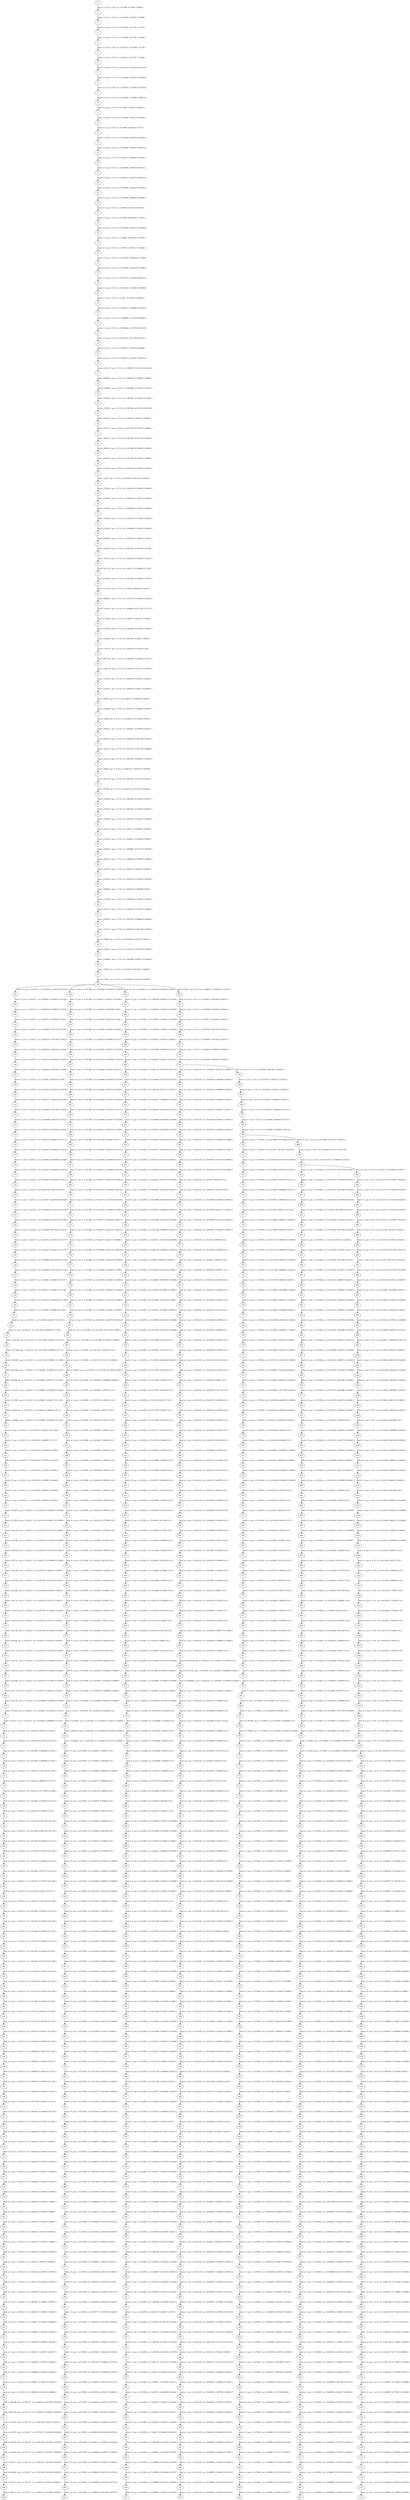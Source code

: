 digraph G {
0;
1;
2;
3;
4;
5;
6;
7;
8;
9;
10;
11;
12;
13;
14;
15;
16;
17;
18;
19;
20;
21;
22;
23;
24;
25;
26;
27;
28;
29;
30;
31;
32;
33;
34;
35;
36;
37;
38;
39;
40;
41;
42;
43;
44;
45;
46;
47;
48;
49;
50;
51;
52;
53;
54;
55;
56;
57;
58;
59;
60;
61;
62;
63;
64;
65;
66;
67;
68;
69;
70;
71;
72;
73;
74;
75;
76;
77;
78;
79;
80;
81;
82;
83;
84;
85;
86;
87;
88;
89;
90;
91;
92;
93;
94;
95;
96;
97;
98;
99;
100;
101;
102;
103;
104;
105;
106;
107;
108;
109;
110;
111;
112;
113;
114;
115;
116;
117;
118;
119;
120;
121;
122;
123;
124;
125;
126;
127;
128;
129;
130;
131;
132;
133;
134;
135;
136;
137;
138;
139;
140;
141;
142;
143;
144;
145;
146;
147;
148;
149;
150;
151;
152;
153;
154;
155;
156;
157;
158;
159;
160;
161;
162;
163;
164;
165;
166;
167;
168;
169;
170;
171;
172;
173;
174;
175;
176;
177;
178;
179;
180;
181;
182;
183;
184;
185;
186;
187;
188;
189;
190;
191;
192;
193;
194;
195;
196;
197;
198;
199;
200;
201;
202;
203;
204;
205;
206;
207;
208;
209;
210;
211;
212;
213;
214;
215;
216;
217;
218;
219;
220;
221;
222;
223;
224;
225;
226;
227;
228;
229;
230;
231;
232;
233;
234;
235;
236;
237;
238;
239;
240;
241;
242;
243;
244;
245;
246;
247;
248;
249;
250;
251;
252;
253;
254;
255;
256;
257;
258;
259;
260;
261;
262;
263;
264;
265;
266;
267;
268;
269;
270;
271;
272;
273;
274;
275;
276;
277;
278;
279;
280;
281;
282;
283;
284;
285;
286;
287;
288;
289;
290;
291;
292;
293;
294;
295;
296;
297;
298;
299;
300;
301;
302;
303;
304;
305;
306;
307;
308;
309;
310;
311;
312;
313;
314;
315;
316;
317;
318;
319;
320;
321;
322;
323;
324;
325;
326;
327;
328;
329;
330;
331;
332;
333;
334;
335;
336;
337;
338;
339;
340;
341;
342;
343;
344;
345;
346;
347;
348;
349;
350;
351;
352;
353;
354;
355;
356;
357;
358;
359;
360;
361;
362;
363;
364;
365;
366;
367;
368;
369;
370;
371;
372;
373;
374;
375;
376;
377;
378;
379;
380;
381;
382;
383;
384;
385;
386;
387;
388;
389;
390;
391;
392;
393;
394;
395;
396;
397;
398;
399;
400;
401;
402;
403;
404;
405;
406;
407;
408;
409;
410;
411;
412;
413;
414;
415;
416;
417;
418;
419;
420;
421;
422;
423;
424;
425;
426;
427;
428;
429;
430;
431;
432;
433;
434;
435;
436;
437;
438;
439;
440;
441;
442;
443;
444;
445;
446;
447;
448;
449;
450;
451;
452;
453;
454;
455;
456;
457;
458;
459;
460;
461;
462;
463;
464;
465;
466;
467;
468;
469;
470;
471;
472;
473;
474;
475;
476;
477;
478;
479;
480;
481;
482;
483;
484;
485;
486;
487;
488;
489;
490;
491;
492;
493;
494;
495;
496;
497;
498;
499;
500;
501;
502;
503;
504;
505;
506;
507;
508;
509;
510;
511;
512;
513;
514;
515;
516;
517;
518;
519;
520;
521;
522;
523;
524;
525;
526;
527;
528;
529;
530;
531;
532;
533;
534;
535;
536;
537;
538;
539;
540;
541;
542;
543;
544;
545;
546;
547;
548;
549;
550;
551;
552;
553;
554;
555;
556;
557;
558;
559;
560;
561;
562;
563;
564;
565;
566;
567;
568;
569;
570;
571;
572;
573;
574;
575;
576;
577;
578;
579;
580;
581;
582;
583;
584;
585;
586;
587;
588;
589;
590;
591;
592;
593;
594;
595;
596;
597;
598;
599;
600;
601;
602;
603;
604;
605;
606;
607;
608;
609;
610;
611;
612;
613;
614;
615;
616;
617;
618;
619;
620;
621;
622;
623;
624;
625;
626;
627;
628;
629;
630;
631;
632;
633;
634;
635;
636;
637;
638;
639;
640;
641;
642;
643;
644;
645;
646;
647;
648;
649;
650;
651;
652;
653;
654;
655;
656;
657;
658;
659;
660;
661;
662;
663;
664;
665;
666;
667;
668;
669;
670;
671;
672;
673;
674;
675;
676;
677;
678;
679;
680;
681;
682;
683;
684;
685;
686;
687;
688;
689;
690;
691;
692;
693;
694;
695;
696;
697;
698;
699;
700;
701;
702;
703;
704;
705;
706;
707;
708;
709;
710;
711;
712;
713;
714;
715;
716;
717;
718;
719;
720;
721;
722;
723;
724;
725;
726;
727;
728;
729;
730;
731;
732;
733;
734;
735;
736;
737;
738;
739;
740;
741;
742;
743;
744;
745;
746;
747;
748;
749;
750;
751;
752;
753;
754;
755;
756;
757;
758;
759;
760;
761;
762;
763;
764;
765;
766;
767;
768;
769;
770;
771;
772;
773;
774;
775;
776;
777;
778;
779;
780;
781;
782;
783;
784;
785;
786;
787;
788;
789;
790;
791;
792;
793;
794;
795;
796;
797;
798;
799;
800;
801;
802;
803;
804;
805;
806;
807;
808;
809;
810;
811;
812;
813;
814;
815;
816;
817;
818;
819;
820;
821;
822;
823;
824;
825;
826;
827;
828;
829;
830;
831;
832;
833;
834;
835;
836;
837;
838;
839;
840;
841;
842;
843;
844;
845;
846;
847;
848;
849;
850;
851;
852;
853;
854;
855;
856;
857;
858;
859;
860;
861;
862;
863;
864;
865;
866;
867;
868;
869;
870;
871;
872;
873;
874;
875;
876;
877;
878;
879;
880;
881;
882;
883;
884;
885;
886;
887;
888;
889;
890;
891;
892;
893;
894;
895;
896;
897;
898;
899;
900;
901;
902;
903;
904;
905;
906;
907;
908;
909;
910;
911;
912;
913;
914;
915;
916;
917;
918;
919;
920;
921;
922;
923;
924;
925;
926;
927;
928;
929;
930;
931;
932;
933;
934;
935;
936;
937;
938;
939;
940;
941;
942;
943;
944;
945;
946;
947;
948;
949;
950;
951;
952;
953;
954;
955;
956;
957;
958;
959;
960;
961;
962;
963;
964;
965;
966;
967;
968;
969;
970;
971;
972;
973;
974;
975;
976;
977;
978;
979;
980;
981;
982;
983;
984;
985;
986;
987;
988;
989;
990;
991;
992;
993;
994;
995;
996;
997;
998;
999;
1000;
1001;
1002;
1003;
1004;
1005;
1006;
1007;
1008;
1009;
1010;
1011;
1012;
1013;
1014;
1015;
1016;
1017;
1018;
1019;
1020;
1021;
1022;
1023;
1024;
1025;
1026;
1027;
1028;
1029;
1030;
1031;
1032;
1033;
1034;
1035;
1036;
1037;
1038;
1039;
1040;
1041;
1042;
1043;
1044;
1045;
1046;
1047;
1048;
1049;
1050;
1051;
1052;
1053;
1054;
1055;
1056;
1057;
1058;
1059;
1060;
1061;
1062;
1063;
1064;
1065;
1066;
1067;
1068;
1069;
1070;
1071;
1072;
1073;
1074;
1075;
1076;
1077;
1078;
1079;
1080;
1081;
1082;
1083;
1084;
1085;
1086;
1087;
1088;
1089;
1090;
1091;
1092;
1093;
1094;
1095;
1096;
1097;
1098;
1099;
1100;
1101;
1102;
1103;
1104;
1105;
1106;
1107;
1108;
1109;
1110;
1111;
1112;
1113;
1114;
0->1 [label="dual = 0  pos = -0.78  y= [ 0.51388 -0.27681 1.04484 ]"];
1->2 [label="dual = 0  pos = -0.78  y= [ 0.514662 -0.276931 1.03999 ]"];
2->3 [label="dual = 0  pos = -0.78  y= [ 0.515672 -0.277101 1.03376 ]"];
3->4 [label="dual = 0  pos = -0.78  y= [ 0.516894 -0.277321 1.02625 ]"];
4->5 [label="dual = 0  pos = -0.78  y= [ 0.518312 -0.277596 1.01758 ]"];
5->6 [label="dual = 0  pos = -0.78  y= [ 0.519911 -0.277927 1.00785 ]"];
6->7 [label="dual = 0  pos = -0.78  y= [ 0.521674 -0.278318 0.997154 ]"];
7->8 [label="dual = 0  pos = -0.78  y= [ 0.523588 -0.278769 0.985589 ]"];
8->9 [label="dual = 0  pos = -0.78  y= [ 0.525637 -0.279285 0.973245 ]"];
9->10 [label="dual = 0  pos = -0.78  y= [ 0.527809 -0.279865 0.960211 ]"];
10->11 [label="dual = 0  pos = -0.78  y= [ 0.53009 -0.280513 0.946572 ]"];
11->12 [label="dual = 0  pos = -0.78  y= [ 0.532468 -0.28123 0.932409 ]"];
12->13 [label="dual = 0  pos = -0.78  y= [ 0.53493 -0.282018 0.9178 ]"];
13->14 [label="dual = 0  pos = -0.78  y= [ 0.537466 -0.282879 0.902821 ]"];
14->15 [label="dual = 0  pos = -0.78  y= [ 0.540064 -0.283813 0.887545 ]"];
15->16 [label="dual = 0  pos = -0.78  y= [ 0.542715 -0.284823 0.87204 ]"];
16->17 [label="dual = 0  pos = -0.78  y= [ 0.545409 -0.28591 0.856375 ]"];
17->18 [label="dual = 0  pos = -0.78  y= [ 0.548137 -0.287075 0.840613 ]"];
18->19 [label="dual = 0  pos = -0.78  y= [ 0.550892 -0.288319 0.824817 ]"];
19->20 [label="dual = 0  pos = -0.78  y= [ 0.553665 -0.289644 0.809047 ]"];
20->21 [label="dual = 0  pos = -0.78  y= [ 0.55645 -0.29105 0.793358 ]"];
21->22 [label="dual = 0  pos = -0.78  y= [ 0.55924 -0.292539 0.777807 ]"];
22->23 [label="dual = 0  pos = -0.78  y= [ 0.562028 -0.294112 0.762446 ]"];
23->24 [label="dual = 0  pos = -0.78  y= [ 0.56481 -0.295769 0.747325 ]"];
24->25 [label="dual = 0  pos = -0.78  y= [ 0.56758 -0.297511 0.732494 ]"];
25->26 [label="dual = 0  pos = -0.78  y= [ 0.570334 -0.299339 0.717998 ]"];
26->27 [label="dual = 0  pos = -0.78  y= [ 0.573066 -0.301254 0.703883 ]"];
27->28 [label="dual = 0  pos = -0.78  y= [ 0.575774 -0.303256 0.690192 ]"];
28->29 [label="dual = 0  pos = -0.78  y= [ 0.578453 -0.305345 0.676966 ]"];
29->30 [label="dual = 0  pos = -0.78  y= [ 0.5811 -0.307521 0.664244 ]"];
30->31 [label="dual = 0  pos = -0.78  y= [ 0.583713 -0.309786 0.652065 ]"];
31->32 [label="dual = 0  pos = -0.78  y= [ 0.586289 -0.312139 0.640465 ]"];
32->33 [label="dual = 0  pos = -0.78  y= [ 0.588824 -0.314579 0.629478 ]"];
33->34 [label="dual = 0  pos = -0.78  y= [ 0.591318 -0.317108 0.61914 ]"];
34->35 [label="dual = 0  pos = -0.78  y= [ 0.593767 -0.319724 0.60948 ]"];
35->36 [label="dual = 0  pos = -0.78  y= [ 0.596171 -0.322427 0.600532 ]"];
36->37 [label="dual = 1493.37  pos = -0.78  y= [ 0.598527 -0.325218 0.592324 ]"];
37->38 [label="dual = 9469.65  pos = -0.78  y= [ 0.600833 -0.328095 0.584884 ]"];
38->39 [label="dual = 15664.2  pos = -0.78  y= [ 0.603089 -0.331057 0.578241 ]"];
39->40 [label="dual = 20100.4  pos = -0.78  y= [ 0.605293 -0.334104 0.572408 ]"];
40->41 [label="dual = 22726.2  pos = -0.78  y= [ 0.607444 -0.337236 0.567398 ]"];
41->42 [label="dual = 24327.8  pos = -0.78  y= [ 0.60954 -0.340452 0.562897 ]"];
42->43 [label="dual = 25513.4  pos = -0.78  y= [ 0.611579 -0.343755 0.558661 ]"];
43->44 [label="dual = 26067.3  pos = -0.78  y= [ 0.613561 -0.347144 0.554588 ]"];
44->45 [label="dual = 26522.6  pos = -0.78  y= [ 0.615486 -0.350621 0.550684 ]"];
45->46 [label="dual = 26910.2  pos = -0.78  y= [ 0.617354 -0.354185 0.546955 ]"];
46->47 [label="dual = 27216.9  pos = -0.78  y= [ 0.619165 -0.357837 0.543407 ]"];
47->48 [label="dual = 27437  pos = -0.78  y= [ 0.62092 -0.361576 0.540038 ]"];
48->49 [label="dual = 27566.4  pos = -0.78  y= [ 0.622618 -0.365402 0.536848 ]"];
49->50 [label="dual = 27606.6  pos = -0.78  y= [ 0.624259 -0.369315 0.533836 ]"];
50->51 [label="dual = 27559.6  pos = -0.78  y= [ 0.625844 -0.373313 0.530999 ]"];
51->52 [label="dual = 27426.9  pos = -0.78  y= [ 0.627373 -0.377396 0.528336 ]"];
52->53 [label="dual = 27209.5  pos = -0.78  y= [ 0.628846 -0.381563 0.525846 ]"];
53->54 [label="dual = 26905.5  pos = -0.78  y= [ 0.630262 -0.385813 0.523531 ]"];
54->55 [label="dual = 26516.9  pos = -0.78  y= [ 0.631622 -0.390144 0.521386 ]"];
55->56 [label="dual = 25871.9  pos = -0.78  y= [ 0.632925 -0.394554 0.519407 ]"];
56->57 [label="dual = 24773.9  pos = -0.78  y= [ 0.634173 -0.399043 0.51759 ]"];
57->58 [label="dual = 23539.8  pos = -0.78  y= [ 0.635364 -0.403607 0.515927 ]"];
58->59 [label="dual = 22178.3  pos = -0.78  y= [ 0.6365 -0.408246 0.514412 ]"];
59->60 [label="dual = 20698.7  pos = -0.78  y= [ 0.637579 -0.412956 0.513038 ]"];
60->61 [label="dual = 19110.8  pos = -0.78  y= [ 0.638603 -0.417736 0.511797 ]"];
61->62 [label="dual = 17424.9  pos = -0.78  y= [ 0.63957 -0.422584 0.510681 ]"];
62->63 [label="dual = 15651.8  pos = -0.78  y= [ 0.640482 -0.427496 0.509681 ]"];
63->64 [label="dual = 13800.9  pos = -0.78  y= [ 0.641338 -0.43247 0.50879 ]"];
64->65 [label="dual = 11877.5  pos = -0.78  y= [ 0.642138 -0.437503 0.508 ]"];
65->66 [label="dual = 9877.24  pos = -0.78  y= [ 0.642883 -0.442593 0.507311 ]"];
66->67 [label="dual = 7829.79  pos = -0.78  y= [ 0.643572 -0.447737 0.506724 ]"];
67->68 [label="dual = 13074.4  pos = -0.78  y= [ 0.644206 -0.45293 0.506246 ]"];
68->69 [label="dual = 21467.5  pos = -0.78  y= [ 0.644784 -0.458171 0.505872 ]"];
69->70 [label="dual = 28976  pos = -0.78  y= [ 0.645307 -0.463466 0.50558 ]"];
70->71 [label="dual = 32096.8  pos = -0.78  y= [ 0.645778 -0.468824 0.505347 ]"];
71->72 [label="dual = 32036  pos = -0.78  y= [ 0.646192 -0.474236 0.505181 ]"];
72->73 [label="dual = 30574.1  pos = -0.78  y= [ 0.646551 -0.479697 0.505073 ]"];
73->74 [label="dual = 28819.6  pos = -0.78  y= [ 0.646854 -0.485199 0.505013 ]"];
74->75 [label="dual = 32457.8  pos = -0.78  y= [ 0.647102 -0.490736 0.504995 ]"];
75->76 [label="dual = 42152.5  pos = -0.78  y= [ 0.647294 -0.496301 0.505014 ]"];
76->77 [label="dual = 46035  pos = -0.78  y= [ 0.647427 -0.501919 0.505068 ]"];
77->78 [label="dual = 46179.2  pos = -0.78  y= [ 0.647501 -0.507573 0.50515 ]"];
78->79 [label="dual = 51658  pos = -0.78  y= [ 0.647521 -0.513247 0.505256 ]"];
79->80 [label="dual = 55500.6  pos = -0.78  y= [ 0.647489 -0.518935 0.505377 ]"];
80->81 [label="dual = 55515.4  pos = -0.78  y= [ 0.647412 -0.524627 0.505507 ]"];
81->82 [label="dual = 55450.9  pos = -0.78  y= [ 0.647291 -0.530317 0.505639 ]"];
82->83 [label="dual = 55317.5  pos = -0.78  y= [ 0.64713 -0.535999 0.505769 ]"];
83->84 [label="dual = 55120.2  pos = -0.78  y= [ 0.646931 -0.541666 0.50589 ]"];
84->85 [label="dual = 54863.3  pos = -0.78  y= [ 0.646697 -0.547314 0.505999 ]"];
85->86 [label="dual = 54201.3  pos = -0.78  y= [ 0.646429 -0.552939 0.506092 ]"];
86->87 [label="dual = 52901.8  pos = -0.78  y= [ 0.64612 -0.558548 0.506169 ]"];
87->88 [label="dual = 51403.9  pos = -0.78  y= [ 0.645756 -0.564163 0.506238 ]"];
88->89 [label="dual = 49698.6  pos = -0.78  y= [ 0.645333 -0.569785 0.5063 ]"];
89->90 [label="dual = 47798.8  pos = -0.78  y= [ 0.644854 -0.575405 0.506355 ]"];
90->91 [label="dual = 45721.6  pos = -0.78  y= [ 0.644325 -0.581014 0.506404 ]"];
91->92 [label="dual = 43481.5  pos = -0.78  y= [ 0.643749 -0.586603 0.506446 ]"];
92->93 [label="dual = 41101.1  pos = -0.78  y= [ 0.643129 -0.592168 0.506482 ]"];
93->94 [label="dual = 38580  pos = -0.78  y= [ 0.642465 -0.597707 0.506514 ]"];
94->95 [label="dual = 35891.3  pos = -0.78  y= [ 0.641753 -0.603223 0.506546 ]"];
95->96 [label="dual = 33009.6  pos = -0.78  y= [ 0.640985 -0.608727 0.506582 ]"];
96->97 [label="dual = 30533  pos = -0.78  y= [ 0.640155 -0.614227 0.506625 ]"];
97->98 [label="dual = 27621  pos = -0.78  y= [ 0.634404 -0.627203 0.510229 ]"];
98->99 [label="dual = 0  pos = -0.325127  y= [ 0.626372 -0.639156 0.515237 ]"];
99->100 [label="dual = 0  pos = -0.325127  y= [ 0.626361 -0.638947 0.515163 ]"];
100->101 [label="dual = 0  pos = -0.325127  y= [ 0.626342 -0.638641 0.515059 ]"];
101->102 [label="dual = 0  pos = -0.325127  y= [ 0.626317 -0.638243 0.51493 ]"];
102->103 [label="dual = 0  pos = -0.325127  y= [ 0.626282 -0.637757 0.514782 ]"];
103->104 [label="dual = 0  pos = -0.325127  y= [ 0.626237 -0.637189 0.514617 ]"];
104->105 [label="dual = 0  pos = -0.325127  y= [ 0.626181 -0.636543 0.514441 ]"];
105->106 [label="dual = 0  pos = -0.325127  y= [ 0.626114 -0.635823 0.514255 ]"];
106->107 [label="dual = 0  pos = -0.325127  y= [ 0.626034 -0.635036 0.514064 ]"];
107->108 [label="dual = 0  pos = -0.325127  y= [ 0.62594 -0.634185 0.51387 ]"];
108->109 [label="dual = 0  pos = -0.325127  y= [ 0.625831 -0.633275 0.513676 ]"];
109->110 [label="dual = 0  pos = -0.325127  y= [ 0.625707 -0.632312 0.513483 ]"];
110->111 [label="dual = 0  pos = -0.325127  y= [ 0.625566 -0.631299 0.513295 ]"];
111->112 [label="dual = 0  pos = -0.325127  y= [ 0.625408 -0.630243 0.513112 ]"];
112->113 [label="dual = 0  pos = -0.325127  y= [ 0.625231 -0.629146 0.512937 ]"];
113->114 [label="dual = 0  pos = -0.325127  y= [ 0.625035 -0.628015 0.51277 ]"];
114->115 [label="dual = 0  pos = -0.325127  y= [ 0.624819 -0.626853 0.512614 ]"];
115->116 [label="dual = 0  pos = -0.325127  y= [ 0.624583 -0.625666 0.512468 ]"];
116->117 [label="dual = 0  pos = -0.325127  y= [ 0.624325 -0.624459 0.512334 ]"];
117->118 [label="dual = 0  pos = -0.325127  y= [ 0.624045 -0.623235 0.512212 ]"];
118->119 [label="dual = 0  pos = -0.325127  y= [ 0.623743 -0.622 0.512104 ]"];
119->120 [label="dual = 0  pos = -0.325127  y= [ 0.623417 -0.620759 0.512009 ]"];
120->121 [label="dual = 0  pos = -0.325127  y= [ 0.623068 -0.619515 0.511929 ]"];
121->122 [label="dual = 0  pos = -0.325127  y= [ 0.622694 -0.618275 0.511862 ]"];
122->123 [label="dual = 0  pos = -0.325127  y= [ 0.622296 -0.617042 0.511811 ]"];
123->124 [label="dual = 0  pos = -0.325127  y= [ 0.621872 -0.615821 0.511773 ]"];
124->125 [label="dual = 0  pos = -0.325127  y= [ 0.621423 -0.614617 0.511751 ]"];
125->126 [label="dual = 0  pos = -0.325127  y= [ 0.620964 -0.613402 0.511739 ]"];
126->127 [label="dual = 0  pos = -0.325127  y= [ 0.620504 -0.612156 0.511734 ]"];
127->128 [label="dual = 0  pos = -0.325127  y= [ 0.62004 -0.610889 0.511737 ]"];
128->129 [label="dual = 0  pos = -0.325127  y= [ 0.619571 -0.60961 0.511749 ]"];
129->130 [label="dual = 0  pos = -0.325127  y= [ 0.619101 -0.608316 0.511766 ]"];
130->131 [label="dual = 0  pos = -0.325127  y= [ 0.618647 -0.60698 0.511784 ]"];
131->132 [label="dual = 0  pos = -0.325127  y= [ 0.618226 -0.60557 0.511796 ]"];
132->133 [label="dual = 0  pos = -0.325127  y= [ 0.61786 -0.604049 0.511794 ]"];
133->134 [label="dual = 106.876  pos = -0.325127  y= [ 0.617546 -0.602421 0.51178 ]"];
134->135 [label="dual = 277.669  pos = -0.325127  y= [ 0.617289 -0.600684 0.51175 ]"];
135->136 [label="dual = 289.907  pos = -0.325127  y= [ 0.617104 -0.598811 0.511698 ]"];
136->137 [label="dual = 68.6798  pos = -0.325127  y= [ 0.616981 -0.596816 0.511627 ]"];
137->138 [label="dual = 40.896  pos = -0.325127  y= [ 0.616901 -0.594727 0.511548 ]"];
138->139 [label="dual = 124.874  pos = -0.325127  y= [ 0.616853 -0.592556 0.511464 ]"];
139->140 [label="dual = 51.4561  pos = -0.325127  y= [ 0.616827 -0.590317 0.51138 ]"];
140->141 [label="dual = 19.918  pos = -0.325127  y= [ 0.616812 -0.588025 0.5113 ]"];
141->142 [label="dual = 2.64649  pos = -0.325127  y= [ 0.616801 -0.58569 0.511228 ]"];
142->143 [label="dual = 0  pos = -0.325127  y= [ 0.616791 -0.583317 0.511164 ]"];
143->144 [label="dual = 0  pos = -0.325127  y= [ 0.616781 -0.580907 0.51111 ]"];
144->145 [label="dual = 0  pos = -0.325127  y= [ 0.616772 -0.578459 0.511063 ]"];
145->146 [label="dual = 0  pos = -0.325127  y= [ 0.616763 -0.575974 0.511024 ]"];
146->147 [label="dual = 0  pos = -0.325127  y= [ 0.616756 -0.573452 0.510991 ]"];
147->148 [label="dual = 0  pos = -0.325127  y= [ 0.616751 -0.570892 0.510964 ]"];
148->149 [label="dual = 0  pos = -0.325127  y= [ 0.616748 -0.568292 0.510942 ]"];
149->150 [label="dual = 0  pos = -0.325127  y= [ 0.616749 -0.565655 0.510923 ]"];
150->151 [label="dual = 24.9874  pos = -0.325127  y= [ 0.616751 -0.562981 0.510909 ]"];
151->152 [label="dual = 61.5854  pos = -0.325127  y= [ 0.616754 -0.560271 0.510899 ]"];
152->153 [label="dual = 102.234  pos = -0.325127  y= [ 0.616759 -0.557527 0.510892 ]"];
153->154 [label="dual = 145.393  pos = -0.325127  y= [ 0.616764 -0.554748 0.510888 ]"];
154->155 [label="dual = 189.649  pos = -0.325127  y= [ 0.616769 -0.551937 0.510887 ]"];
155->156 [label="dual = 233.713  pos = -0.325127  y= [ 0.616775 -0.549093 0.510888 ]"];
156->157 [label="dual = 276.382  pos = -0.325127  y= [ 0.61678 -0.546219 0.510892 ]"];
157->158 [label="dual = 316.509  pos = -0.325127  y= [ 0.616785 -0.543314 0.510897 ]"];
158->159 [label="dual = 352.983  pos = -0.325127  y= [ 0.616788 -0.54038 0.510904 ]"];
159->160 [label="dual = 384.722  pos = -0.325127  y= [ 0.61679 -0.537417 0.510913 ]"];
160->161 [label="dual = 410.672  pos = -0.325127  y= [ 0.616791 -0.534427 0.510922 ]"];
161->162 [label="dual = 429.815  pos = -0.325127  y= [ 0.61679 -0.531411 0.510932 ]"];
162->163 [label="dual = 441.183  pos = -0.325127  y= [ 0.616786 -0.528369 0.510943 ]"];
163->164 [label="dual = 443.88  pos = -0.325127  y= [ 0.616781 -0.525302 0.510954 ]"];
164->165 [label="dual = 437.102  pos = -0.325127  y= [ 0.616772 -0.522212 0.510965 ]"];
165->166 [label="dual = 420.147  pos = -0.325127  y= [ 0.616762 -0.519099 0.510975 ]"];
166->167 [label="dual = 392.372  pos = -0.325127  y= [ 0.616748 -0.515963 0.510985 ]"];
167->168 [label="dual = 353.063  pos = -0.325127  y= [ 0.616731 -0.512807 0.510994 ]"];
168->169 [label="dual = 301.155  pos = -0.325127  y= [ 0.61671 -0.509631 0.511001 ]"];
169->170 [label="dual = 234.792  pos = -0.325127  y= [ 0.616686 -0.506436 0.511008 ]"];
170->171 [label="dual = 150.819  pos = -0.325127  y= [ 0.616657 -0.503225 0.511014 ]"];
171->172 [label="dual = 44.5377  pos = -0.325127  y= [ 0.616622 -0.499999 0.511019 ]"];
172->173 [label="dual = 0  pos = -0.325127  y= [ 0.61658 -0.496761 0.511025 ]"];
173->174 [label="dual = 0  pos = -0.325127  y= [ 0.616528 -0.493514 0.511032 ]"];
174->175 [label="dual = 0  pos = -0.325127  y= [ 0.616467 -0.490259 0.511041 ]"];
175->176 [label="dual = 0  pos = -0.325127  y= [ 0.616395 -0.486999 0.511051 ]"];
176->177 [label="dual = 0  pos = -0.325127  y= [ 0.616312 -0.483735 0.511062 ]"];
177->178 [label="dual = 0  pos = -0.325127  y= [ 0.61622 -0.480467 0.511075 ]"];
178->179 [label="dual = 0  pos = -0.325127  y= [ 0.616116 -0.477198 0.511089 ]"];
179->180 [label="dual = 0  pos = -0.325127  y= [ 0.616001 -0.473929 0.511104 ]"];
180->181 [label="dual = 0  pos = -0.325127  y= [ 0.615875 -0.47066 0.51112 ]"];
181->182 [label="dual = 0  pos = -0.325127  y= [ 0.615738 -0.467395 0.511138 ]"];
182->183 [label="dual = 0  pos = -0.325127  y= [ 0.615589 -0.464134 0.511156 ]"];
183->184 [label="dual = 0  pos = -0.325127  y= [ 0.615429 -0.460878 0.511175 ]"];
184->185 [label="dual = 0  pos = -0.325127  y= [ 0.615258 -0.457629 0.511194 ]"];
185->186 [label="dual = 0  pos = -0.325127  y= [ 0.615075 -0.454388 0.511214 ]"];
186->187 [label="dual = 0  pos = -0.325127  y= [ 0.614881 -0.451157 0.511235 ]"];
187->188 [label="dual = 0  pos = -0.325127  y= [ 0.614675 -0.447937 0.511256 ]"];
188->189 [label="dual = 0  pos = -0.325127  y= [ 0.614459 -0.44473 0.511277 ]"];
189->190 [label="dual = 0  pos = -0.325127  y= [ 0.614231 -0.441536 0.511298 ]"];
190->191 [label="dual = 0  pos = -0.325127  y= [ 0.613993 -0.438357 0.511318 ]"];
191->192 [label="dual = 0  pos = -0.325127  y= [ 0.613743 -0.435195 0.511338 ]"];
192->193 [label="dual = 0  pos = -0.325127  y= [ 0.613483 -0.432051 0.511357 ]"];
193->194 [label="dual = 0  pos = -0.325127  y= [ 0.613213 -0.428925 0.511375 ]"];
194->195 [label="dual = 0  pos = -0.325127  y= [ 0.612933 -0.42582 0.511391 ]"];
195->196 [label="dual = 0  pos = -0.325127  y= [ 0.612643 -0.422737 0.511406 ]"];
196->197 [label="dual = 0  pos = -0.325127  y= [ 0.612344 -0.419677 0.511419 ]"];
197->198 [label="dual = 0  pos = -0.325127  y= [ 0.612036 -0.416641 0.511429 ]"];
198->199 [label="dual = 0  pos = -0.325127  y= [ 0.611719 -0.413631 0.511436 ]"];
199->200 [label="dual = 0  pos = -0.325127  y= [ 0.611393 -0.410647 0.51144 ]"];
200->201 [label="dual = 0  pos = -0.325127  y= [ 0.61106 -0.407692 0.511439 ]"];
201->202 [label="dual = 0  pos = -0.325127  y= [ 0.610719 -0.404766 0.511435 ]"];
202->203 [label="dual = 0  pos = -0.325127  y= [ 0.610372 -0.401871 0.511425 ]"];
203->204 [label="dual = 0  pos = -0.325127  y= [ 0.610018 -0.399007 0.511409 ]"];
204->205 [label="dual = 0  pos = -0.325127  y= [ 0.609658 -0.396176 0.511387 ]"];
205->206 [label="dual = 0  pos = -0.325127  y= [ 0.609292 -0.39338 0.511357 ]"];
206->207 [label="dual = 0  pos = -0.325127  y= [ 0.608922 -0.390619 0.511321 ]"];
207->208 [label="dual = 0  pos = -0.325127  y= [ 0.608547 -0.387894 0.511284 ]"];
208->209 [label="dual = 0  pos = -0.325127  y= [ 0.608168 -0.385206 0.511251 ]"];
209->210 [label="dual = 0  pos = -0.325127  y= [ 0.607786 -0.382557 0.51122 ]"];
210->211 [label="dual = 0  pos = -0.325127  y= [ 0.607402 -0.379948 0.511168 ]"];
211->212 [label="dual = 0  pos = -0.325127  y= [ 0.607016 -0.377381 0.511091 ]"];
212->213 [label="dual = 0  pos = -0.325127  y= [ 0.606629 -0.374857 0.510993 ]"];
213->214 [label="dual = 0  pos = -0.325127  y= [ 0.60624 -0.372377 0.510878 ]"];
214->215 [label="dual = 0  pos = -0.325127  y= [ 0.605852 -0.369941 0.510749 ]"];
215->216 [label="dual = 0  pos = -0.325127  y= [ 0.605465 -0.367552 0.510605 ]"];
216->217 [label="dual = 0  pos = -0.325127  y= [ 0.605079 -0.365211 0.510448 ]"];
217->218 [label="dual = 0  pos = -0.325127  y= [ 0.604695 -0.362918 0.510275 ]"];
218->219 [label="dual = 0  pos = -0.325127  y= [ 0.604314 -0.360675 0.510086 ]"];
219->220 [label="dual = 0  pos = -0.325127  y= [ 0.603936 -0.358483 0.509881 ]"];
220->221 [label="dual = 0  pos = -0.325127  y= [ 0.603562 -0.356344 0.50966 ]"];
221->222 [label="dual = 0  pos = -0.325127  y= [ 0.603193 -0.354258 0.509421 ]"];
222->223 [label="dual = 0  pos = -0.325127  y= [ 0.60283 -0.352227 0.509165 ]"];
223->224 [label="dual = 0  pos = -0.325127  y= [ 0.602473 -0.350252 0.508891 ]"];
224->225 [label="dual = 0  pos = -0.325127  y= [ 0.602122 -0.348334 0.508599 ]"];
225->226 [label="dual = 0  pos = -0.325127  y= [ 0.60178 -0.346475 0.508289 ]"];
226->227 [label="dual = 0  pos = -0.325127  y= [ 0.601445 -0.344675 0.507961 ]"];
227->228 [label="dual = 0  pos = -0.325127  y= [ 0.601119 -0.342936 0.507616 ]"];
228->229 [label="dual = 0  pos = -0.325127  y= [ 0.600803 -0.341258 0.507254 ]"];
229->230 [label="dual = 0  pos = -0.325127  y= [ 0.600497 -0.339645 0.506875 ]"];
230->231 [label="dual = 0  pos = -0.325127  y= [ 0.600201 -0.338096 0.506479 ]"];
231->232 [label="dual = 0  pos = -0.325127  y= [ 0.599917 -0.336612 0.506069 ]"];
232->233 [label="dual = 0  pos = -0.325127  y= [ 0.599645 -0.335196 0.505644 ]"];
233->234 [label="dual = 0  pos = -0.325127  y= [ 0.599384 -0.333849 0.505206 ]"];
234->235 [label="dual = 0  pos = -0.325127  y= [ 0.599137 -0.332571 0.504757 ]"];
235->236 [label="dual = 0  pos = -0.325127  y= [ 0.598903 -0.331365 0.504299 ]"];
236->237 [label="dual = 0  pos = -0.325127  y= [ 0.598682 -0.330232 0.503834 ]"];
237->238 [label="dual = 0  pos = -0.325127  y= [ 0.598475 -0.329173 0.503363 ]"];
238->239 [label="dual = 0  pos = -0.325127  y= [ 0.598283 -0.328189 0.502892 ]"];
239->240 [label="dual = 189.206  pos = -0.325127  y= [ 0.598104 -0.327284 0.502423 ]"];
240->241 [label="dual = 861.929  pos = -0.325127  y= [ 0.597941 -0.326457 0.501963 ]"];
241->242 [label="dual = 1510.67  pos = -0.325127  y= [ 0.597792 -0.32571 0.50152 ]"];
242->243 [label="dual = 2126.78  pos = -0.325127  y= [ 0.597657 -0.325046 0.501099 ]"];
243->244 [label="dual = 2700.25  pos = -0.325127  y= [ 0.597538 -0.324465 0.500707 ]"];
244->245 [label="dual = 3220.06  pos = -0.325127  y= [ 0.597433 -0.323971 0.500353 ]"];
245->246 [label="dual = 3674.17  pos = -0.325127  y= [ 0.597342 -0.323564 0.500045 ]"];
246->247 [label="dual = 4049.48  pos = -0.325127  y= [ 0.597266 -0.323246 0.499791 ]"];
247->248 [label="dual = 4331.77  pos = -0.325127  y= [ 0.597203 -0.32302 0.499603 ]"];
248->249 [label="dual = 4505.72  pos = -0.325127  y= [ 0.597153 -0.322887 0.49949 ]"];
98->250 [label="dual = 0  pos = -0.337289  y= [ 0.626296 -0.639274 0.516269 ]"];
250->251 [label="dual = 0  pos = -0.337289  y= [ 0.626172 -0.63927 0.517569 ]"];
251->252 [label="dual = 0  pos = -0.337289  y= [ 0.626025 -0.639239 0.5188 ]"];
252->253 [label="dual = 0  pos = -0.337289  y= [ 0.625867 -0.639175 0.51981 ]"];
253->254 [label="dual = 0  pos = -0.337289  y= [ 0.625699 -0.639075 0.52058 ]"];
254->255 [label="dual = 0  pos = -0.337289  y= [ 0.625519 -0.63894 0.521157 ]"];
255->256 [label="dual = 0  pos = -0.337289  y= [ 0.625328 -0.638771 0.521597 ]"];
256->257 [label="dual = 0  pos = -0.337289  y= [ 0.625124 -0.638568 0.521914 ]"];
257->258 [label="dual = 0  pos = -0.337289  y= [ 0.624909 -0.63833 0.522124 ]"];
258->259 [label="dual = 0  pos = -0.337289  y= [ 0.624684 -0.638056 0.522242 ]"];
259->260 [label="dual = 0  pos = -0.337289  y= [ 0.624448 -0.637745 0.522281 ]"];
260->261 [label="dual = 0  pos = -0.337289  y= [ 0.624202 -0.637397 0.522254 ]"];
261->262 [label="dual = 0  pos = -0.337289  y= [ 0.623947 -0.637012 0.522173 ]"];
262->263 [label="dual = 0  pos = -0.337289  y= [ 0.623684 -0.636587 0.522048 ]"];
263->264 [label="dual = 0  pos = -0.337289  y= [ 0.623414 -0.636124 0.521891 ]"];
264->265 [label="dual = 0  pos = -0.337289  y= [ 0.623136 -0.63562 0.52171 ]"];
265->266 [label="dual = 0  pos = -0.337289  y= [ 0.622853 -0.635075 0.521515 ]"];
266->267 [label="dual = 0  pos = -0.337289  y= [ 0.622564 -0.634488 0.521312 ]"];
267->268 [label="dual = 0  pos = -0.337289  y= [ 0.622271 -0.633858 0.521109 ]"];
268->269 [label="dual = 0  pos = -0.337289  y= [ 0.621975 -0.633185 0.520912 ]"];
269->270 [label="dual = 0  pos = -0.337289  y= [ 0.621676 -0.632466 0.520726 ]"];
270->271 [label="dual = 0  pos = -0.337289  y= [ 0.621375 -0.631702 0.520556 ]"];
271->272 [label="dual = 0  pos = -0.337289  y= [ 0.621074 -0.630892 0.520405 ]"];
272->273 [label="dual = 0  pos = -0.337289  y= [ 0.620773 -0.630034 0.520277 ]"];
273->274 [label="dual = 0  pos = -0.337289  y= [ 0.620473 -0.629127 0.520172 ]"];
274->275 [label="dual = 0  pos = -0.337289  y= [ 0.620175 -0.62817 0.520092 ]"];
275->276 [label="dual = 0  pos = -0.337289  y= [ 0.619882 -0.627162 0.520038 ]"];
276->277 [label="dual = 0  pos = -0.337289  y= [ 0.619592 -0.626102 0.520006 ]"];
277->278 [label="dual = 0  pos = -0.337289  y= [ 0.619309 -0.624989 0.51999 ]"];
278->279 [label="dual = 0  pos = -0.337289  y= [ 0.619034 -0.623821 0.519984 ]"];
279->280 [label="dual = 0  pos = -0.337289  y= [ 0.618767 -0.622597 0.519984 ]"];
280->281 [label="dual = 0  pos = -0.337289  y= [ 0.618511 -0.621316 0.519987 ]"];
281->282 [label="dual = 0  pos = -0.337289  y= [ 0.618265 -0.619977 0.519991 ]"];
282->283 [label="dual = 0  pos = -0.337289  y= [ 0.618032 -0.618578 0.519994 ]"];
283->284 [label="dual = 0  pos = -0.337289  y= [ 0.617812 -0.617119 0.519997 ]"];
284->285 [label="dual = 0  pos = -0.337289  y= [ 0.617606 -0.615599 0.519999 ]"];
285->286 [label="dual = 0  pos = -0.337289  y= [ 0.617415 -0.614016 0.52 ]"];
286->287 [label="dual = 0  pos = -0.337289  y= [ 0.617239 -0.61237 0.520001 ]"];
287->288 [label="dual = 0.46334  pos = -0.337289  y= [ 0.61708 -0.61066 0.520001 ]"];
288->289 [label="dual = 0  pos = -0.337289  y= [ 0.616939 -0.608884 0.520001 ]"];
289->290 [label="dual = 0  pos = -0.337289  y= [ 0.616814 -0.607044 0.52 ]"];
290->291 [label="dual = 0  pos = -0.337289  y= [ 0.616704 -0.605141 0.52 ]"];
291->292 [label="dual = 0  pos = -0.337289  y= [ 0.61661 -0.603177 0.52 ]"];
292->293 [label="dual = 0  pos = -0.337289  y= [ 0.616529 -0.601153 0.52 ]"];
293->294 [label="dual = 0  pos = -0.337289  y= [ 0.616462 -0.59907 0.52 ]"];
294->295 [label="dual = 0  pos = -0.337289  y= [ 0.616407 -0.59693 0.52 ]"];
295->296 [label="dual = 0  pos = -0.337289  y= [ 0.616363 -0.594734 0.52 ]"];
296->297 [label="dual = 0  pos = -0.337289  y= [ 0.616331 -0.592482 0.52 ]"];
297->298 [label="dual = 0  pos = -0.337289  y= [ 0.616309 -0.590178 0.52 ]"];
298->299 [label="dual = 0  pos = -0.337289  y= [ 0.616295 -0.587821 0.52 ]"];
299->300 [label="dual = 0  pos = -0.337289  y= [ 0.616291 -0.585413 0.52 ]"];
300->301 [label="dual = 0  pos = -0.337289  y= [ 0.616294 -0.582956 0.52 ]"];
301->302 [label="dual = 0  pos = -0.337289  y= [ 0.616303 -0.580451 0.52 ]"];
302->303 [label="dual = 0  pos = -0.337289  y= [ 0.616319 -0.577899 0.52 ]"];
303->304 [label="dual = 0  pos = -0.337289  y= [ 0.616341 -0.575302 0.52 ]"];
304->305 [label="dual = 0  pos = -0.337289  y= [ 0.616367 -0.57266 0.52 ]"];
305->306 [label="dual = 0  pos = -0.337289  y= [ 0.616396 -0.569976 0.52 ]"];
306->307 [label="dual = 0  pos = -0.337289  y= [ 0.61643 -0.567251 0.52 ]"];
307->308 [label="dual = 0  pos = -0.337289  y= [ 0.616465 -0.564486 0.52 ]"];
308->309 [label="dual = 0  pos = -0.337289  y= [ 0.616502 -0.561682 0.52 ]"];
309->310 [label="dual = 0  pos = -0.337289  y= [ 0.616541 -0.558841 0.52 ]"];
310->311 [label="dual = 0  pos = -0.337289  y= [ 0.61658 -0.555965 0.52 ]"];
311->312 [label="dual = 0  pos = -0.337289  y= [ 0.616619 -0.553054 0.52 ]"];
312->313 [label="dual = 0  pos = -0.337289  y= [ 0.616657 -0.55011 0.52 ]"];
313->314 [label="dual = 0  pos = -0.337289  y= [ 0.616693 -0.547135 0.52 ]"];
314->315 [label="dual = 0  pos = -0.337289  y= [ 0.616728 -0.544129 0.52 ]"];
315->316 [label="dual = 0  pos = -0.337289  y= [ 0.61676 -0.541095 0.52 ]"];
316->317 [label="dual = 0  pos = -0.337289  y= [ 0.616789 -0.538033 0.52 ]"];
317->318 [label="dual = 0  pos = -0.337289  y= [ 0.616815 -0.534946 0.519999 ]"];
318->319 [label="dual = 0  pos = -0.337289  y= [ 0.616837 -0.531834 0.519999 ]"];
319->320 [label="dual = 0  pos = -0.337289  y= [ 0.616854 -0.528699 0.519999 ]"];
320->321 [label="dual = 0  pos = -0.337289  y= [ 0.616866 -0.525543 0.519999 ]"];
321->322 [label="dual = 0  pos = -0.337289  y= [ 0.616872 -0.522366 0.52 ]"];
322->323 [label="dual = 0.418002  pos = -0.337289  y= [ 0.616873 -0.519171 0.520001 ]"];
323->324 [label="dual = 0.666133  pos = -0.337289  y= [ 0.616868 -0.515958 0.520002 ]"];
324->325 [label="dual = 0.398921  pos = -0.337289  y= [ 0.616863 -0.512723 0.520001 ]"];
325->326 [label="dual = 0  pos = -0.337289  y= [ 0.616851 -0.509472 0.52 ]"];
326->327 [label="dual = 0  pos = -0.337289  y= [ 0.616832 -0.506208 0.52 ]"];
327->328 [label="dual = 0  pos = -0.337289  y= [ 0.616805 -0.502932 0.519999 ]"];
328->329 [label="dual = 0  pos = -0.337289  y= [ 0.616771 -0.499646 0.52 ]"];
329->330 [label="dual = 0  pos = -0.337289  y= [ 0.616728 -0.496352 0.52 ]"];
330->331 [label="dual = 0  pos = -0.337289  y= [ 0.616676 -0.493051 0.52 ]"];
331->332 [label="dual = 0  pos = -0.337289  y= [ 0.616615 -0.489745 0.52 ]"];
332->333 [label="dual = 0  pos = -0.337289  y= [ 0.616545 -0.486436 0.52 ]"];
333->334 [label="dual = 0  pos = -0.337289  y= [ 0.616464 -0.483126 0.52 ]"];
334->335 [label="dual = 0  pos = -0.337289  y= [ 0.616374 -0.479815 0.52 ]"];
335->336 [label="dual = 0  pos = -0.337289  y= [ 0.616274 -0.476506 0.52 ]"];
336->337 [label="dual = 0  pos = -0.337289  y= [ 0.616163 -0.473201 0.519999 ]"];
337->338 [label="dual = 0  pos = -0.337289  y= [ 0.616041 -0.469901 0.519999 ]"];
338->339 [label="dual = 0  pos = -0.337289  y= [ 0.615909 -0.466607 0.519999 ]"];
339->340 [label="dual = 0  pos = -0.337289  y= [ 0.615766 -0.463322 0.519999 ]"];
340->341 [label="dual = 0  pos = -0.337289  y= [ 0.615611 -0.460047 0.519999 ]"];
341->342 [label="dual = 0  pos = -0.337289  y= [ 0.615447 -0.456784 0.52 ]"];
342->343 [label="dual = 0  pos = -0.337289  y= [ 0.615271 -0.453534 0.52 ]"];
343->344 [label="dual = 0  pos = -0.337289  y= [ 0.615084 -0.450299 0.520001 ]"];
344->345 [label="dual = 0  pos = -0.337289  y= [ 0.614887 -0.44708 0.520002 ]"];
345->346 [label="dual = 0  pos = -0.337289  y= [ 0.614679 -0.44388 0.520002 ]"];
346->347 [label="dual = 0  pos = -0.337289  y= [ 0.61446 -0.440699 0.520002 ]"];
347->348 [label="dual = 0  pos = -0.337289  y= [ 0.614231 -0.43754 0.520001 ]"];
348->349 [label="dual = 0  pos = -0.337289  y= [ 0.613993 -0.434403 0.519999 ]"];
349->350 [label="dual = 0  pos = -0.337289  y= [ 0.613744 -0.431291 0.519996 ]"];
350->351 [label="dual = 0  pos = -0.337289  y= [ 0.613486 -0.428205 0.519991 ]"];
351->352 [label="dual = 0  pos = -0.337289  y= [ 0.613218 -0.425147 0.519987 ]"];
352->353 [label="dual = 0  pos = -0.337289  y= [ 0.612942 -0.422118 0.519986 ]"];
353->354 [label="dual = 0  pos = -0.337289  y= [ 0.612656 -0.41912 0.519992 ]"];
354->355 [label="dual = 0  pos = -0.337289  y= [ 0.612361 -0.416155 0.520012 ]"];
355->356 [label="dual = 0  pos = -0.337289  y= [ 0.612058 -0.413224 0.520055 ]"];
356->357 [label="dual = 0  pos = -0.337289  y= [ 0.611745 -0.410331 0.52013 ]"];
357->358 [label="dual = 0  pos = -0.337289  y= [ 0.611424 -0.407476 0.520244 ]"];
358->359 [label="dual = 0  pos = -0.337289  y= [ 0.611095 -0.404661 0.520402 ]"];
359->360 [label="dual = 0  pos = -0.337289  y= [ 0.610757 -0.401889 0.520606 ]"];
360->361 [label="dual = 0  pos = -0.337289  y= [ 0.610413 -0.399159 0.520858 ]"];
361->362 [label="dual = 0  pos = -0.337289  y= [ 0.610061 -0.396474 0.521158 ]"];
362->363 [label="dual = 0  pos = -0.337289  y= [ 0.609703 -0.393835 0.521507 ]"];
363->364 [label="dual = 0  pos = -0.337289  y= [ 0.609339 -0.391243 0.521905 ]"];
364->365 [label="dual = 0  pos = -0.337289  y= [ 0.608971 -0.388699 0.52235 ]"];
365->366 [label="dual = 0  pos = -0.337289  y= [ 0.608598 -0.386205 0.522842 ]"];
366->367 [label="dual = 0  pos = -0.337289  y= [ 0.608221 -0.383762 0.523376 ]"];
367->368 [label="dual = 0  pos = -0.337289  y= [ 0.607842 -0.38137 0.523951 ]"];
368->369 [label="dual = 0  pos = -0.337289  y= [ 0.607462 -0.379032 0.524561 ]"];
369->370 [label="dual = 0  pos = -0.337289  y= [ 0.60708 -0.376747 0.525203 ]"];
370->371 [label="dual = 0  pos = -0.337289  y= [ 0.606698 -0.374517 0.525872 ]"];
371->372 [label="dual = 0  pos = -0.337289  y= [ 0.606317 -0.372343 0.52656 ]"];
372->373 [label="dual = 0  pos = -0.337289  y= [ 0.605938 -0.370226 0.527261 ]"];
373->374 [label="dual = 0  pos = -0.337289  y= [ 0.605562 -0.368166 0.527967 ]"];
374->375 [label="dual = 0  pos = -0.337289  y= [ 0.60519 -0.366165 0.52867 ]"];
375->376 [label="dual = 0  pos = -0.337289  y= [ 0.604822 -0.364223 0.529361 ]"];
376->377 [label="dual = 0  pos = -0.337289  y= [ 0.604461 -0.36234 0.530031 ]"];
377->378 [label="dual = 0  pos = -0.337289  y= [ 0.604106 -0.360519 0.530667 ]"];
378->379 [label="dual = 0  pos = -0.337289  y= [ 0.603759 -0.358759 0.53126 ]"];
379->380 [label="dual = 0  pos = -0.337289  y= [ 0.603421 -0.357061 0.531797 ]"];
380->381 [label="dual = 0  pos = -0.337289  y= [ 0.603093 -0.355426 0.532264 ]"];
381->382 [label="dual = 0  pos = -0.337289  y= [ 0.602776 -0.353855 0.532649 ]"];
382->383 [label="dual = 0  pos = -0.337289  y= [ 0.602472 -0.352349 0.532936 ]"];
383->384 [label="dual = 0  pos = -0.337289  y= [ 0.60218 -0.350907 0.533111 ]"];
384->385 [label="dual = 0  pos = -0.337289  y= [ 0.601903 -0.349532 0.533157 ]"];
385->386 [label="dual = 0  pos = -0.337289  y= [ 0.601641 -0.348223 0.533058 ]"];
386->387 [label="dual = 0  pos = -0.337289  y= [ 0.601395 -0.346982 0.532795 ]"];
387->388 [label="dual = 0  pos = -0.337289  y= [ 0.601167 -0.345809 0.532352 ]"];
388->389 [label="dual = 0  pos = -0.337289  y= [ 0.600956 -0.344705 0.531707 ]"];
389->390 [label="dual = 0  pos = -0.337289  y= [ 0.600764 -0.343671 0.530841 ]"];
390->391 [label="dual = 0  pos = -0.337289  y= [ 0.600592 -0.342707 0.529734 ]"];
391->392 [label="dual = 0  pos = -0.337289  y= [ 0.60044 -0.341815 0.528363 ]"];
392->393 [label="dual = 0  pos = -0.337289  y= [ 0.600309 -0.340995 0.526707 ]"];
393->394 [label="dual = 0  pos = -0.337289  y= [ 0.600199 -0.340249 0.524742 ]"];
394->395 [label="dual = 0  pos = -0.337289  y= [ 0.600111 -0.339576 0.522444 ]"];
395->396 [label="dual = 0  pos = -0.337289  y= [ 0.600048 -0.338971 0.519623 ]"];
396->397 [label="dual = 0  pos = -0.337289  y= [ 0.600012 -0.338427 0.516088 ]"];
397->398 [label="dual = 0  pos = -0.337289  y= [ 0.600002 -0.337947 0.511849 ]"];
398->399 [label="dual = 0  pos = -0.337289  y= [ 0.600008 -0.337555 0.507354 ]"];
399->400 [label="dual = 0  pos = -0.337289  y= [ 0.600016 -0.337304 0.503759 ]"];
98->401 [label="dual = 0  pos = -0.32299  y= [ 0.626306 -0.639259 0.51616 ]"];
401->402 [label="dual = 0  pos = -0.32299  y= [ 0.626198 -0.639231 0.517346 ]"];
402->403 [label="dual = 0  pos = -0.32299  y= [ 0.626069 -0.639167 0.518504 ]"];
403->404 [label="dual = 0  pos = -0.32299  y= [ 0.625931 -0.639061 0.519479 ]"];
404->405 [label="dual = 0  pos = -0.32299  y= [ 0.625784 -0.638912 0.520236 ]"];
405->406 [label="dual = 0  pos = -0.32299  y= [ 0.625631 -0.63872 0.520802 ]"];
406->407 [label="dual = 0  pos = -0.32299  y= [ 0.625469 -0.638486 0.521221 ]"];
407->408 [label="dual = 0  pos = -0.32299  y= [ 0.625297 -0.63821 0.521519 ]"];
408->409 [label="dual = 0  pos = -0.32299  y= [ 0.625116 -0.637892 0.521718 ]"];
409->410 [label="dual = 0  pos = -0.32299  y= [ 0.624926 -0.637532 0.521833 ]"];
410->411 [label="dual = 0  pos = -0.32299  y= [ 0.624728 -0.63713 0.521875 ]"];
411->412 [label="dual = 0  pos = -0.32299  y= [ 0.624521 -0.636686 0.521858 ]"];
412->413 [label="dual = 0  pos = -0.32299  y= [ 0.624306 -0.636199 0.521792 ]"];
413->414 [label="dual = 0  pos = -0.32299  y= [ 0.624084 -0.635669 0.521688 ]"];
414->415 [label="dual = 0  pos = -0.32299  y= [ 0.623855 -0.635096 0.521554 ]"];
415->416 [label="dual = 0  pos = -0.32299  y= [ 0.623619 -0.634479 0.521401 ]"];
416->417 [label="dual = 0  pos = -0.32299  y= [ 0.623377 -0.633818 0.521235 ]"];
417->418 [label="dual = 0  pos = -0.32299  y= [ 0.62313 -0.633113 0.521063 ]"];
418->419 [label="dual = 0  pos = -0.32299  y= [ 0.622878 -0.632363 0.520893 ]"];
419->420 [label="dual = 0  pos = -0.32299  y= [ 0.622621 -0.631567 0.520728 ]"];
420->421 [label="dual = 0  pos = -0.32299  y= [ 0.622361 -0.630726 0.520574 ]"];
421->422 [label="dual = 0  pos = -0.32299  y= [ 0.622098 -0.629839 0.520435 ]"];
422->423 [label="dual = 0  pos = -0.32299  y= [ 0.621833 -0.628904 0.520312 ]"];
423->424 [label="dual = 0  pos = -0.32299  y= [ 0.621566 -0.627922 0.520209 ]"];
424->425 [label="dual = 0  pos = -0.32299  y= [ 0.621299 -0.626892 0.520127 ]"];
425->426 [label="dual = 0  pos = -0.32299  y= [ 0.621031 -0.625813 0.520066 ]"];
426->427 [label="dual = 0  pos = -0.32299  y= [ 0.620765 -0.624685 0.520025 ]"];
427->428 [label="dual = 0  pos = -0.32299  y= [ 0.6205 -0.623507 0.520001 ]"];
428->429 [label="dual = 0  pos = -0.32299  y= [ 0.620239 -0.622278 0.51999 ]"];
429->430 [label="dual = 0  pos = -0.32299  y= [ 0.619981 -0.620998 0.519986 ]"];
430->431 [label="dual = 0  pos = -0.32299  y= [ 0.619728 -0.619665 0.519987 ]"];
431->432 [label="dual = 0  pos = -0.32299  y= [ 0.619481 -0.618279 0.51999 ]"];
432->433 [label="dual = 0  pos = -0.32299  y= [ 0.619241 -0.61684 0.519993 ]"];
433->434 [label="dual = 0  pos = -0.32299  y= [ 0.619008 -0.615346 0.519996 ]"];
434->435 [label="dual = 0  pos = -0.32299  y= [ 0.618784 -0.613798 0.519998 ]"];
435->436 [label="dual = 0  pos = -0.32299  y= [ 0.618568 -0.612194 0.52 ]"];
436->437 [label="dual = 0  pos = -0.32299  y= [ 0.618361 -0.610534 0.52 ]"];
437->438 [label="dual = 0  pos = -0.32299  y= [ 0.618165 -0.608818 0.520001 ]"];
438->439 [label="dual = 0  pos = -0.32299  y= [ 0.617979 -0.607045 0.52 ]"];
439->440 [label="dual = 0  pos = -0.32299  y= [ 0.617804 -0.605214 0.52 ]"];
440->441 [label="dual = 0  pos = -0.32299  y= [ 0.617641 -0.603324 0.52 ]"];
441->442 [label="dual = 0  pos = -0.32299  y= [ 0.61749 -0.601377 0.52 ]"];
442->443 [label="dual = 0  pos = -0.32299  y= [ 0.617353 -0.59937 0.52 ]"];
443->444 [label="dual = 0  pos = -0.32299  y= [ 0.617228 -0.597303 0.52 ]"];
444->445 [label="dual = 0  pos = -0.32299  y= [ 0.617117 -0.595176 0.52 ]"];
445->446 [label="dual = 0  pos = -0.32299  y= [ 0.61702 -0.592988 0.52 ]"];
446->447 [label="dual = 0  pos = -0.32299  y= [ 0.616937 -0.590742 0.52 ]"];
447->448 [label="dual = 0  pos = -0.32299  y= [ 0.616866 -0.588438 0.52 ]"];
448->449 [label="dual = 0  pos = -0.32299  y= [ 0.616806 -0.586077 0.52 ]"];
449->450 [label="dual = 0  pos = -0.32299  y= [ 0.616757 -0.583662 0.52 ]"];
450->451 [label="dual = 0  pos = -0.32299  y= [ 0.616717 -0.581193 0.52 ]"];
451->452 [label="dual = 0  pos = -0.32299  y= [ 0.616687 -0.578672 0.52 ]"];
452->453 [label="dual = 0  pos = -0.32299  y= [ 0.616665 -0.576101 0.52 ]"];
453->454 [label="dual = 0  pos = -0.32299  y= [ 0.616651 -0.57348 0.52 ]"];
454->455 [label="dual = 0  pos = -0.32299  y= [ 0.616644 -0.57081 0.52 ]"];
455->456 [label="dual = 0  pos = -0.32299  y= [ 0.616642 -0.568094 0.52 ]"];
456->457 [label="dual = 0  pos = -0.32299  y= [ 0.616646 -0.565333 0.52 ]"];
457->458 [label="dual = 0  pos = -0.32299  y= [ 0.616654 -0.562528 0.52 ]"];
458->459 [label="dual = 0  pos = -0.32299  y= [ 0.616666 -0.559681 0.52 ]"];
459->460 [label="dual = 0  pos = -0.32299  y= [ 0.616682 -0.556793 0.52 ]"];
460->461 [label="dual = 0  pos = -0.32299  y= [ 0.616699 -0.553865 0.52 ]"];
461->462 [label="dual = 0  pos = -0.32299  y= [ 0.616718 -0.550898 0.52 ]"];
462->463 [label="dual = 0  pos = -0.32299  y= [ 0.616739 -0.547895 0.52 ]"];
463->464 [label="dual = 0  pos = -0.32299  y= [ 0.61676 -0.544857 0.52 ]"];
464->465 [label="dual = 0  pos = -0.32299  y= [ 0.61678 -0.541785 0.52 ]"];
465->466 [label="dual = 0  pos = -0.32299  y= [ 0.6168 -0.53868 0.52 ]"];
466->467 [label="dual = 0  pos = -0.32299  y= [ 0.616819 -0.535544 0.52 ]"];
467->468 [label="dual = 0  pos = -0.32299  y= [ 0.616836 -0.532379 0.519999 ]"];
468->469 [label="dual = 0  pos = -0.32299  y= [ 0.61685 -0.529185 0.519999 ]"];
469->470 [label="dual = 0  pos = -0.32299  y= [ 0.616862 -0.525965 0.519999 ]"];
470->471 [label="dual = 0  pos = -0.32299  y= [ 0.61687 -0.52272 0.519999 ]"];
471->472 [label="dual = 0  pos = -0.32299  y= [ 0.616874 -0.51945 0.519999 ]"];
472->473 [label="dual = 0  pos = -0.32299  y= [ 0.616874 -0.516159 0.52 ]"];
473->474 [label="dual = 0  pos = -0.32299  y= [ 0.616869 -0.512846 0.52 ]"];
474->475 [label="dual = 0  pos = -0.32299  y= [ 0.616861 -0.509513 0.52 ]"];
475->476 [label="dual = 0  pos = -0.32299  y= [ 0.616848 -0.50616 0.52 ]"];
476->477 [label="dual = 0  pos = -0.32299  y= [ 0.616829 -0.50279 0.52 ]"];
477->478 [label="dual = 0  pos = -0.32299  y= [ 0.616805 -0.499405 0.52 ]"];
478->479 [label="dual = 0  pos = -0.32299  y= [ 0.616775 -0.496006 0.52 ]"];
479->480 [label="dual = 0  pos = -0.32299  y= [ 0.616737 -0.492596 0.52 ]"];
480->481 [label="dual = 0  pos = -0.32299  y= [ 0.616692 -0.489175 0.52 ]"];
481->482 [label="dual = 0  pos = -0.32299  y= [ 0.61664 -0.485746 0.52 ]"];
482->483 [label="dual = 0  pos = -0.32299  y= [ 0.616578 -0.482311 0.52 ]"];
483->484 [label="dual = 0  pos = -0.32299  y= [ 0.616508 -0.478871 0.519999 ]"];
484->485 [label="dual = 0  pos = -0.32299  y= [ 0.616429 -0.475428 0.519999 ]"];
485->486 [label="dual = 0  pos = -0.32299  y= [ 0.61634 -0.471984 0.519999 ]"];
486->487 [label="dual = 0  pos = -0.32299  y= [ 0.616241 -0.468541 0.519999 ]"];
487->488 [label="dual = 0  pos = -0.32299  y= [ 0.616132 -0.4651 0.519999 ]"];
488->489 [label="dual = 0  pos = -0.32299  y= [ 0.616013 -0.461663 0.519999 ]"];
489->490 [label="dual = 0  pos = -0.32299  y= [ 0.615883 -0.458233 0.519999 ]"];
490->491 [label="dual = 0  pos = -0.32299  y= [ 0.615743 -0.45481 0.519999 ]"];
491->492 [label="dual = 0  pos = -0.32299  y= [ 0.615592 -0.451397 0.52 ]"];
492->493 [label="dual = 0  pos = -0.32299  y= [ 0.61543 -0.447995 0.52 ]"];
493->494 [label="dual = 0  pos = -0.32299  y= [ 0.615258 -0.444606 0.52 ]"];
494->495 [label="dual = 0  pos = -0.32299  y= [ 0.615074 -0.441231 0.520001 ]"];
495->496 [label="dual = 0  pos = -0.32299  y= [ 0.61488 -0.437874 0.520001 ]"];
496->497 [label="dual = 0  pos = -0.32299  y= [ 0.614675 -0.434534 0.52 ]"];
497->498 [label="dual = 0  pos = -0.32299  y= [ 0.614459 -0.431214 0.519998 ]"];
498->499 [label="dual = 0  pos = -0.32299  y= [ 0.614233 -0.427916 0.519996 ]"];
499->500 [label="dual = 0  pos = -0.32299  y= [ 0.613997 -0.42464 0.519992 ]"];
500->501 [label="dual = 0  pos = -0.32299  y= [ 0.61375 -0.42139 0.519986 ]"];
501->502 [label="dual = 0  pos = -0.32299  y= [ 0.613494 -0.418166 0.51998 ]"];
502->503 [label="dual = 0  pos = -0.32299  y= [ 0.613228 -0.41497 0.519974 ]"];
503->504 [label="dual = 0  pos = -0.32299  y= [ 0.612953 -0.411805 0.519971 ]"];
504->505 [label="dual = 0  pos = -0.32299  y= [ 0.612669 -0.408671 0.519976 ]"];
505->506 [label="dual = 0  pos = -0.32299  y= [ 0.612375 -0.405571 0.519994 ]"];
506->507 [label="dual = 0  pos = -0.32299  y= [ 0.612072 -0.402507 0.520034 ]"];
507->508 [label="dual = 0  pos = -0.32299  y= [ 0.61176 -0.399481 0.520105 ]"];
508->509 [label="dual = 0  pos = -0.32299  y= [ 0.611439 -0.396494 0.520215 ]"];
509->510 [label="dual = 0  pos = -0.32299  y= [ 0.611109 -0.39355 0.520371 ]"];
510->511 [label="dual = 0  pos = -0.32299  y= [ 0.610771 -0.390648 0.520576 ]"];
511->512 [label="dual = 0  pos = -0.32299  y= [ 0.610425 -0.387792 0.520833 ]"];
512->513 [label="dual = 0  pos = -0.32299  y= [ 0.610072 -0.384982 0.52114 ]"];
513->514 [label="dual = 0  pos = -0.32299  y= [ 0.609712 -0.38222 0.5215 ]"];
514->515 [label="dual = 0  pos = -0.32299  y= [ 0.609346 -0.379507 0.52191 ]"];
515->516 [label="dual = 0  pos = -0.32299  y= [ 0.608974 -0.376845 0.522369 ]"];
516->517 [label="dual = 0  pos = -0.32299  y= [ 0.608599 -0.374234 0.522876 ]"];
517->518 [label="dual = 0  pos = -0.32299  y= [ 0.608219 -0.371676 0.523426 ]"];
518->519 [label="dual = 0  pos = -0.32299  y= [ 0.607837 -0.369173 0.524016 ]"];
519->520 [label="dual = 0  pos = -0.32299  y= [ 0.607453 -0.366724 0.524643 ]"];
520->521 [label="dual = 0  pos = -0.32299  y= [ 0.607068 -0.364332 0.5253 ]"];
521->522 [label="dual = 0  pos = -0.32299  y= [ 0.606682 -0.361997 0.525983 ]"];
522->523 [label="dual = 0  pos = -0.32299  y= [ 0.606298 -0.35972 0.526683 ]"];
523->524 [label="dual = 0  pos = -0.32299  y= [ 0.605916 -0.357503 0.527395 ]"];
524->525 [label="dual = 0  pos = -0.32299  y= [ 0.605536 -0.355346 0.52811 ]"];
525->526 [label="dual = 0  pos = -0.32299  y= [ 0.60516 -0.35325 0.52882 ]"];
526->527 [label="dual = 0  pos = -0.32299  y= [ 0.604789 -0.351216 0.529514 ]"];
527->528 [label="dual = 0  pos = -0.32299  y= [ 0.604425 -0.349244 0.530182 ]"];
528->529 [label="dual = 0  pos = -0.32299  y= [ 0.604067 -0.347336 0.530815 ]"];
529->530 [label="dual = 0  pos = -0.32299  y= [ 0.603718 -0.345493 0.531398 ]"];
530->531 [label="dual = 0  pos = -0.32299  y= [ 0.603378 -0.343715 0.531921 ]"];
531->532 [label="dual = 0  pos = -0.32299  y= [ 0.603048 -0.342002 0.53237 ]"];
532->533 [label="dual = 0  pos = -0.32299  y= [ 0.60273 -0.340357 0.53273 ]"];
533->534 [label="dual = 0  pos = -0.32299  y= [ 0.602424 -0.338778 0.532987 ]"];
534->535 [label="dual = 0  pos = -0.32299  y= [ 0.602132 -0.337268 0.533126 ]"];
535->536 [label="dual = 0  pos = -0.32299  y= [ 0.601854 -0.335827 0.533129 ]"];
536->537 [label="dual = 0  pos = -0.32299  y= [ 0.601592 -0.334456 0.532979 ]"];
537->538 [label="dual = 0  pos = -0.32299  y= [ 0.601347 -0.333155 0.532658 ]"];
538->539 [label="dual = 0  pos = -0.32299  y= [ 0.60112 -0.331926 0.532149 ]"];
539->540 [label="dual = 0  pos = -0.32299  y= [ 0.600911 -0.330768 0.53143 ]"];
540->541 [label="dual = 0  pos = -0.32299  y= [ 0.600721 -0.329683 0.530481 ]"];
541->542 [label="dual = 0  pos = -0.32299  y= [ 0.600552 -0.328672 0.529282 ]"];
542->543 [label="dual = 0  pos = -0.32299  y= [ 0.600403 -0.327735 0.52781 ]"];
543->544 [label="dual = 0  pos = -0.32299  y= [ 0.600276 -0.326874 0.526042 ]"];
544->545 [label="dual = 0  pos = -0.32299  y= [ 0.60017 -0.326088 0.523956 ]"];
545->546 [label="dual = 0  pos = -0.32299  y= [ 0.600088 -0.325378 0.521494 ]"];
546->547 [label="dual = 0  pos = -0.32299  y= [ 0.600031 -0.324738 0.518507 ]"];
547->548 [label="dual = 0  pos = -0.32299  y= [ 0.599999 -0.324166 0.514883 ]"];
548->549 [label="dual = 0  pos = -0.32299  y= [ 0.599992 -0.323668 0.510707 ]"];
549->550 [label="dual = 0  pos = -0.32299  y= [ 0.599999 -0.323267 0.506444 ]"];
550->551 [label="dual = 0  pos = -0.32299  y= [ 0.600007 -0.323017 0.503145 ]"];
98->552 [label="dual = 27621  pos = -0.78  y= [ 0.626377 -0.639263 0.515277 ]"];
552->553 [label="dual = 0  pos = -0.78  y= [ 0.616872 -0.653346 0.520531 ]"];
553->554 [label="dual = 0  pos = -0.78  y= [ 0.616848 -0.653892 0.520442 ]"];
554->555 [label="dual = 0  pos = -0.78  y= [ 0.616811 -0.654695 0.520331 ]"];
555->556 [label="dual = 0  pos = -0.78  y= [ 0.616761 -0.655745 0.520215 ]"];
556->557 [label="dual = 0  pos = -0.78  y= [ 0.616697 -0.657032 0.520107 ]"];
557->558 [label="dual = 0  pos = -0.78  y= [ 0.616616 -0.658546 0.520019 ]"];
558->559 [label="dual = 0  pos = -0.78  y= [ 0.616495 -0.660616 0.520002 ]"];
559->560 [label="dual = 0  pos = -0.361239  y= [ 0.616447 -0.661215 0.520081 ]"];
560->561 [label="dual = 0  pos = -0.361239  y= [ 0.616445 -0.661084 0.520065 ]"];
561->562 [label="dual = 0  pos = -0.361239  y= [ 0.616442 -0.660889 0.520048 ]"];
562->563 [label="dual = 0  pos = -0.361239  y= [ 0.616438 -0.660629 0.520031 ]"];
563->564 [label="dual = 0  pos = -0.361239  y= [ 0.616433 -0.660307 0.520017 ]"];
564->565 [label="dual = 0  pos = -0.361239  y= [ 0.616428 -0.659921 0.520007 ]"];
565->566 [label="dual = 0  pos = -0.361239  y= [ 0.616423 -0.659474 0.520001 ]"];
566->567 [label="dual = 0  pos = -0.361239  y= [ 0.616417 -0.658965 0.519998 ]"];
567->568 [label="dual = 0  pos = -0.361239  y= [ 0.616412 -0.658394 0.519997 ]"];
568->569 [label="dual = 0  pos = -0.361239  y= [ 0.616407 -0.657763 0.519998 ]"];
569->570 [label="dual = 0  pos = -0.361239  y= [ 0.616403 -0.657072 0.519999 ]"];
570->571 [label="dual = 0  pos = -0.361239  y= [ 0.6164 -0.656322 0.52 ]"];
571->572 [label="dual = 0  pos = -0.361239  y= [ 0.616397 -0.655512 0.52 ]"];
572->573 [label="dual = 0  pos = -0.361239  y= [ 0.616396 -0.654644 0.520001 ]"];
573->574 [label="dual = 0  pos = -0.361239  y= [ 0.616395 -0.653717 0.520001 ]"];
574->575 [label="dual = 0  pos = -0.361239  y= [ 0.616396 -0.652734 0.520001 ]"];
575->576 [label="dual = 0  pos = -0.361239  y= [ 0.616397 -0.651693 0.520001 ]"];
576->577 [label="dual = 0  pos = -0.361239  y= [ 0.6164 -0.650596 0.52 ]"];
577->578 [label="dual = 0  pos = -0.361239  y= [ 0.616404 -0.649442 0.52 ]"];
578->579 [label="dual = 0  pos = -0.361239  y= [ 0.61641 -0.648234 0.52 ]"];
579->580 [label="dual = 0  pos = -0.361239  y= [ 0.616416 -0.646971 0.52 ]"];
580->581 [label="dual = 0  pos = -0.361239  y= [ 0.616424 -0.645653 0.52 ]"];
581->582 [label="dual = 0  pos = -0.361239  y= [ 0.616433 -0.644282 0.52 ]"];
582->583 [label="dual = 0  pos = -0.361239  y= [ 0.616443 -0.642857 0.52 ]"];
583->584 [label="dual = 0  pos = -0.361239  y= [ 0.616454 -0.64138 0.52 ]"];
584->585 [label="dual = 0  pos = -0.361239  y= [ 0.616466 -0.63985 0.52 ]"];
585->586 [label="dual = 0  pos = -0.361239  y= [ 0.61648 -0.638269 0.52 ]"];
586->587 [label="dual = 0  pos = -0.361239  y= [ 0.616494 -0.636637 0.52 ]"];
587->588 [label="dual = 0  pos = -0.361239  y= [ 0.616509 -0.634955 0.52 ]"];
588->589 [label="dual = 0  pos = -0.361239  y= [ 0.616525 -0.633223 0.52 ]"];
589->590 [label="dual = 0  pos = -0.361239  y= [ 0.616542 -0.631441 0.52 ]"];
590->591 [label="dual = 0  pos = -0.361239  y= [ 0.61656 -0.62961 0.52 ]"];
591->592 [label="dual = 0  pos = -0.361239  y= [ 0.616578 -0.627732 0.52 ]"];
592->593 [label="dual = 0  pos = -0.361239  y= [ 0.616597 -0.625805 0.52 ]"];
593->594 [label="dual = 0  pos = -0.361239  y= [ 0.616616 -0.623832 0.52 ]"];
594->595 [label="dual = 0  pos = -0.361239  y= [ 0.616635 -0.621812 0.52 ]"];
595->596 [label="dual = 0  pos = -0.361239  y= [ 0.616654 -0.619747 0.52 ]"];
596->597 [label="dual = 0  pos = -0.361239  y= [ 0.616674 -0.617636 0.52 ]"];
597->598 [label="dual = 0  pos = -0.361239  y= [ 0.616694 -0.61548 0.52 ]"];
598->599 [label="dual = 0  pos = -0.361239  y= [ 0.616713 -0.613281 0.52 ]"];
599->600 [label="dual = 0  pos = -0.361239  y= [ 0.616732 -0.611038 0.52 ]"];
600->601 [label="dual = 0  pos = -0.361239  y= [ 0.616751 -0.608752 0.52 ]"];
601->602 [label="dual = 0  pos = -0.361239  y= [ 0.61677 -0.606424 0.52 ]"];
602->603 [label="dual = 0  pos = -0.361239  y= [ 0.616788 -0.604055 0.52 ]"];
603->604 [label="dual = 0  pos = -0.361239  y= [ 0.616805 -0.601645 0.52 ]"];
604->605 [label="dual = 0  pos = -0.361239  y= [ 0.616822 -0.599194 0.52 ]"];
605->606 [label="dual = 0  pos = -0.361239  y= [ 0.616838 -0.596704 0.52 ]"];
606->607 [label="dual = 0  pos = -0.361239  y= [ 0.616853 -0.594175 0.52 ]"];
607->608 [label="dual = 0  pos = -0.361239  y= [ 0.616867 -0.591608 0.52 ]"];
608->609 [label="dual = 0  pos = -0.361239  y= [ 0.616879 -0.589003 0.52 ]"];
609->610 [label="dual = 0  pos = -0.361239  y= [ 0.616891 -0.586362 0.52 ]"];
610->611 [label="dual = 0  pos = -0.361239  y= [ 0.616901 -0.583684 0.52 ]"];
611->612 [label="dual = 0  pos = -0.361239  y= [ 0.61691 -0.58097 0.52 ]"];
612->613 [label="dual = 0  pos = -0.361239  y= [ 0.616918 -0.578222 0.52 ]"];
613->614 [label="dual = 0  pos = -0.361239  y= [ 0.616924 -0.57544 0.52 ]"];
614->615 [label="dual = 0  pos = -0.361239  y= [ 0.616929 -0.572624 0.52 ]"];
615->616 [label="dual = 0  pos = -0.361239  y= [ 0.616932 -0.569775 0.519999 ]"];
616->617 [label="dual = 0  pos = -0.361239  y= [ 0.616933 -0.566895 0.519999 ]"];
617->618 [label="dual = 0  pos = -0.361239  y= [ 0.616933 -0.563983 0.52 ]"];
618->619 [label="dual = 0.0702506  pos = -0.361239  y= [ 0.616931 -0.561041 0.52 ]"];
619->620 [label="dual = 0.121765  pos = -0.361239  y= [ 0.616927 -0.558069 0.520001 ]"];
620->621 [label="dual = 0.0862691  pos = -0.361239  y= [ 0.616923 -0.555066 0.520001 ]"];
621->622 [label="dual = 0  pos = -0.361239  y= [ 0.616919 -0.552033 0.520001 ]"];
622->623 [label="dual = 0  pos = -0.361239  y= [ 0.616912 -0.548972 0.52 ]"];
623->624 [label="dual = 0  pos = -0.361239  y= [ 0.616904 -0.545886 0.52 ]"];
624->625 [label="dual = 0  pos = -0.361239  y= [ 0.616892 -0.542775 0.52 ]"];
625->626 [label="dual = 0  pos = -0.361239  y= [ 0.616876 -0.539642 0.52 ]"];
626->627 [label="dual = 0  pos = -0.361239  y= [ 0.616856 -0.536488 0.52 ]"];
627->628 [label="dual = 0  pos = -0.361239  y= [ 0.616831 -0.533315 0.52 ]"];
628->629 [label="dual = 0  pos = -0.361239  y= [ 0.6168 -0.530125 0.52 ]"];
629->630 [label="dual = 0  pos = -0.361239  y= [ 0.616763 -0.526919 0.52 ]"];
630->631 [label="dual = 0  pos = -0.361239  y= [ 0.616719 -0.5237 0.52 ]"];
631->632 [label="dual = 0  pos = -0.361239  y= [ 0.616668 -0.520468 0.52 ]"];
632->633 [label="dual = 0  pos = -0.361239  y= [ 0.616609 -0.517227 0.52 ]"];
633->634 [label="dual = 0  pos = -0.361239  y= [ 0.616542 -0.513976 0.52 ]"];
634->635 [label="dual = 0  pos = -0.361239  y= [ 0.616467 -0.51072 0.52 ]"];
635->636 [label="dual = 0  pos = -0.361239  y= [ 0.616383 -0.507458 0.52 ]"];
636->637 [label="dual = 0  pos = -0.361239  y= [ 0.616289 -0.504193 0.52 ]"];
637->638 [label="dual = 0  pos = -0.361239  y= [ 0.616186 -0.500926 0.52 ]"];
638->639 [label="dual = 0  pos = -0.361239  y= [ 0.616074 -0.49766 0.52 ]"];
639->640 [label="dual = 0  pos = -0.361239  y= [ 0.615951 -0.494396 0.519999 ]"];
640->641 [label="dual = 0  pos = -0.361239  y= [ 0.615818 -0.491135 0.519999 ]"];
641->642 [label="dual = 0  pos = -0.361239  y= [ 0.615676 -0.48788 0.519999 ]"];
642->643 [label="dual = 0  pos = -0.361239  y= [ 0.615522 -0.484632 0.52 ]"];
643->644 [label="dual = 0  pos = -0.361239  y= [ 0.615358 -0.481393 0.52 ]"];
644->645 [label="dual = 0  pos = -0.361239  y= [ 0.615184 -0.478165 0.520001 ]"];
645->646 [label="dual = 0  pos = -0.361239  y= [ 0.615 -0.474949 0.520001 ]"];
646->647 [label="dual = 0  pos = -0.361239  y= [ 0.614804 -0.471747 0.520002 ]"];
647->648 [label="dual = 0  pos = -0.361239  y= [ 0.614599 -0.46856 0.520003 ]"];
648->649 [label="dual = 0  pos = -0.361239  y= [ 0.614383 -0.465391 0.520003 ]"];
649->650 [label="dual = 0  pos = -0.361239  y= [ 0.614157 -0.462241 0.520002 ]"];
650->651 [label="dual = 0  pos = -0.361239  y= [ 0.613922 -0.459111 0.519999 ]"];
651->652 [label="dual = 0  pos = -0.361239  y= [ 0.613676 -0.456004 0.519996 ]"];
652->653 [label="dual = 0  pos = -0.361239  y= [ 0.613421 -0.452921 0.519991 ]"];
653->654 [label="dual = 0  pos = -0.361239  y= [ 0.613157 -0.449863 0.519987 ]"];
654->655 [label="dual = 0  pos = -0.361239  y= [ 0.612884 -0.446833 0.519986 ]"];
655->656 [label="dual = 0  pos = -0.361239  y= [ 0.612601 -0.443832 0.519992 ]"];
656->657 [label="dual = 0  pos = -0.361239  y= [ 0.61231 -0.440863 0.520012 ]"];
657->658 [label="dual = 0  pos = -0.361239  y= [ 0.612009 -0.437926 0.520055 ]"];
658->659 [label="dual = 0  pos = -0.361239  y= [ 0.611699 -0.435025 0.520129 ]"];
659->660 [label="dual = 0  pos = -0.361239  y= [ 0.61138 -0.43216 0.520243 ]"];
660->661 [label="dual = 0  pos = -0.361239  y= [ 0.611053 -0.429335 0.5204 ]"];
661->662 [label="dual = 0  pos = -0.361239  y= [ 0.610717 -0.42655 0.520603 ]"];
662->663 [label="dual = 0  pos = -0.361239  y= [ 0.610373 -0.423807 0.520853 ]"];
663->664 [label="dual = 0  pos = -0.361239  y= [ 0.610022 -0.421107 0.521152 ]"];
664->665 [label="dual = 0  pos = -0.361239  y= [ 0.609664 -0.418452 0.5215 ]"];
665->666 [label="dual = 0  pos = -0.361239  y= [ 0.6093 -0.415843 0.521897 ]"];
666->667 [label="dual = 0  pos = -0.361239  y= [ 0.60893 -0.413282 0.522342 ]"];
667->668 [label="dual = 0  pos = -0.361239  y= [ 0.608555 -0.41077 0.522832 ]"];
668->669 [label="dual = 0  pos = -0.361239  y= [ 0.608177 -0.408308 0.523365 ]"];
669->670 [label="dual = 0  pos = -0.361239  y= [ 0.607795 -0.405897 0.523939 ]"];
670->671 [label="dual = 0  pos = -0.361239  y= [ 0.607411 -0.403538 0.524549 ]"];
671->672 [label="dual = 0  pos = -0.361239  y= [ 0.607026 -0.401233 0.52519 ]"];
672->673 [label="dual = 0  pos = -0.361239  y= [ 0.60664 -0.398983 0.525858 ]"];
673->674 [label="dual = 0  pos = -0.361239  y= [ 0.606254 -0.396788 0.526545 ]"];
674->675 [label="dual = 0  pos = -0.361239  y= [ 0.60587 -0.394649 0.527245 ]"];
675->676 [label="dual = 0  pos = -0.361239  y= [ 0.605488 -0.392568 0.527951 ]"];
676->677 [label="dual = 0  pos = -0.361239  y= [ 0.60511 -0.390545 0.528654 ]"];
677->678 [label="dual = 0  pos = -0.361239  y= [ 0.604736 -0.388582 0.529345 ]"];
678->679 [label="dual = 0  pos = -0.361239  y= [ 0.604368 -0.386678 0.530014 ]"];
679->680 [label="dual = 0  pos = -0.361239  y= [ 0.604007 -0.384836 0.530651 ]"];
680->681 [label="dual = 0  pos = -0.361239  y= [ 0.603654 -0.383055 0.531243 ]"];
681->682 [label="dual = 0  pos = -0.361239  y= [ 0.603309 -0.381337 0.53178 ]"];
682->683 [label="dual = 0  pos = -0.361239  y= [ 0.602976 -0.379682 0.532248 ]"];
683->684 [label="dual = 0  pos = -0.361239  y= [ 0.602653 -0.378092 0.532633 ]"];
684->685 [label="dual = 0  pos = -0.361239  y= [ 0.602343 -0.376566 0.53292 ]"];
685->686 [label="dual = 0  pos = -0.361239  y= [ 0.602047 -0.375106 0.533096 ]"];
686->687 [label="dual = 0  pos = -0.361239  y= [ 0.601766 -0.373712 0.533143 ]"];
687->688 [label="dual = 0  pos = -0.361239  y= [ 0.6015 -0.372386 0.533045 ]"];
688->689 [label="dual = 0  pos = -0.361239  y= [ 0.601252 -0.371128 0.532783 ]"];
689->690 [label="dual = 0  pos = -0.361239  y= [ 0.601022 -0.369938 0.532341 ]"];
690->691 [label="dual = 0  pos = -0.361239  y= [ 0.600812 -0.368818 0.531697 ]"];
691->692 [label="dual = 0  pos = -0.361239  y= [ 0.600621 -0.367768 0.530833 ]"];
692->693 [label="dual = 0  pos = -0.361239  y= [ 0.600452 -0.36679 0.529728 ]"];
693->694 [label="dual = 0  pos = -0.361239  y= [ 0.600305 -0.365883 0.528359 ]"];
694->695 [label="dual = 0  pos = -0.361239  y= [ 0.600181 -0.365049 0.526705 ]"];
695->696 [label="dual = 0  pos = -0.361239  y= [ 0.60008 -0.364288 0.524742 ]"];
696->697 [label="dual = 0  pos = -0.361239  y= [ 0.600004 -0.363602 0.522447 ]"];
697->698 [label="dual = 0  pos = -0.361239  y= [ 0.599956 -0.362983 0.519627 ]"];
698->699 [label="dual = 0  pos = -0.361239  y= [ 0.599941 -0.362424 0.516093 ]"];
699->700 [label="dual = 0  pos = -0.361239  y= [ 0.599957 -0.361927 0.511853 ]"];
700->701 [label="dual = 0  pos = -0.361239  y= [ 0.599992 -0.361519 0.507356 ]"];
701->702 [label="dual = 0  pos = -0.361239  y= [ 0.600021 -0.361256 0.503758 ]"];
559->703 [label="dual = 0  pos = -0.78  y= [ 0.616448 -0.661281 0.520091 ]"];
703->704 [label="dual = 0  pos = -0.78  y= [ 0.616377 -0.662257 0.520247 ]"];
704->705 [label="dual = 0  pos = -0.78  y= [ 0.616281 -0.663531 0.520482 ]"];
705->706 [label="dual = 0  pos = -0.78  y= [ 0.61616 -0.665086 0.520797 ]"];
706->707 [label="dual = 0  pos = -0.78  y= [ 0.616015 -0.666908 0.521191 ]"];
707->708 [label="dual = 0  pos = -0.78  y= [ 0.615804 -0.669403 0.52178 ]"];
708->709 [label="dual = 0  pos = -0.78  y= [ 0.615685 -0.670665 0.522134 ]"];
709->710 [label="dual = 0  pos = -0.370914  y= [ 0.615605 -0.671446 0.522321 ]"];
710->711 [label="dual = 0  pos = -0.370914  y= [ 0.61561 -0.671297 0.522218 ]"];
711->712 [label="dual = 0  pos = -0.370914  y= [ 0.615616 -0.671076 0.522078 ]"];
712->713 [label="dual = 0  pos = -0.370914  y= [ 0.615624 -0.670783 0.521911 ]"];
713->714 [label="dual = 0  pos = -0.370914  y= [ 0.615634 -0.670419 0.521727 ]"];
714->715 [label="dual = 0  pos = -0.370914  y= [ 0.615645 -0.669985 0.521531 ]"];
715->716 [label="dual = 0  pos = -0.370914  y= [ 0.615657 -0.669482 0.521333 ]"];
716->717 [label="dual = 0  pos = -0.370914  y= [ 0.61567 -0.66891 0.521136 ]"];
717->718 [label="dual = 0  pos = -0.370914  y= [ 0.615684 -0.668271 0.520947 ]"];
718->719 [label="dual = 0  pos = -0.370914  y= [ 0.615699 -0.667565 0.52077 ]"];
719->720 [label="dual = 0  pos = -0.370914  y= [ 0.615715 -0.666793 0.520608 ]"];
720->721 [label="dual = 0  pos = -0.370914  y= [ 0.615731 -0.665956 0.520464 ]"];
721->722 [label="dual = 0  pos = -0.370914  y= [ 0.615749 -0.665054 0.520339 ]"];
722->723 [label="dual = 0  pos = -0.370914  y= [ 0.615766 -0.664089 0.520235 ]"];
723->724 [label="dual = 0  pos = -0.370914  y= [ 0.615785 -0.66306 0.520152 ]"];
724->725 [label="dual = 0  pos = -0.370914  y= [ 0.615804 -0.661968 0.520089 ]"];
725->726 [label="dual = 0  pos = -0.370914  y= [ 0.615825 -0.660815 0.520045 ]"];
726->727 [label="dual = 0  pos = -0.370914  y= [ 0.615846 -0.659599 0.520017 ]"];
727->728 [label="dual = 0  pos = -0.370914  y= [ 0.615868 -0.658323 0.520002 ]"];
728->729 [label="dual = 0  pos = -0.370914  y= [ 0.615892 -0.656987 0.519996 ]"];
729->730 [label="dual = 0  pos = -0.370914  y= [ 0.615917 -0.65559 0.519995 ]"];
730->731 [label="dual = 0  pos = -0.370914  y= [ 0.615944 -0.654134 0.519997 ]"];
731->732 [label="dual = 0  pos = -0.370914  y= [ 0.615972 -0.652619 0.519999 ]"];
732->733 [label="dual = 0  pos = -0.370914  y= [ 0.616002 -0.651046 0.520001 ]"];
733->734 [label="dual = 0  pos = -0.370914  y= [ 0.616033 -0.649416 0.520002 ]"];
734->735 [label="dual = 0  pos = -0.370914  y= [ 0.616065 -0.647729 0.520002 ]"];
735->736 [label="dual = 0  pos = -0.370914  y= [ 0.616099 -0.645985 0.520002 ]"];
736->737 [label="dual = 0  pos = -0.370914  y= [ 0.616134 -0.644186 0.520001 ]"];
737->738 [label="dual = 0  pos = -0.370914  y= [ 0.61617 -0.642332 0.520001 ]"];
738->739 [label="dual = 0  pos = -0.370914  y= [ 0.616206 -0.640424 0.52 ]"];
739->740 [label="dual = 0  pos = -0.370914  y= [ 0.616244 -0.638463 0.52 ]"];
740->741 [label="dual = 0  pos = -0.370914  y= [ 0.616281 -0.636448 0.519999 ]"];
741->742 [label="dual = 0  pos = -0.370914  y= [ 0.61632 -0.634382 0.519999 ]"];
742->743 [label="dual = 0  pos = -0.370914  y= [ 0.616358 -0.632264 0.519999 ]"];
743->744 [label="dual = 0  pos = -0.370914  y= [ 0.616396 -0.630096 0.519999 ]"];
744->745 [label="dual = 0  pos = -0.370914  y= [ 0.616435 -0.627878 0.52 ]"];
745->746 [label="dual = 0  pos = -0.370914  y= [ 0.616473 -0.62561 0.52 ]"];
746->747 [label="dual = 0  pos = -0.370914  y= [ 0.61651 -0.623294 0.52 ]"];
747->748 [label="dual = 0  pos = -0.370914  y= [ 0.616548 -0.620931 0.52 ]"];
748->749 [label="dual = 0  pos = -0.370914  y= [ 0.616584 -0.61852 0.52 ]"];
749->750 [label="dual = 0  pos = -0.370914  y= [ 0.61662 -0.616063 0.52 ]"];
750->751 [label="dual = 0  pos = -0.370914  y= [ 0.616654 -0.61356 0.52 ]"];
751->752 [label="dual = 0  pos = -0.370914  y= [ 0.616687 -0.611013 0.52 ]"];
752->753 [label="dual = 0  pos = -0.370914  y= [ 0.616719 -0.608422 0.52 ]"];
753->754 [label="dual = 0  pos = -0.370914  y= [ 0.61675 -0.605788 0.52 ]"];
754->755 [label="dual = 0  pos = -0.370914  y= [ 0.616779 -0.603111 0.52 ]"];
755->756 [label="dual = 0  pos = -0.370914  y= [ 0.616806 -0.600393 0.52 ]"];
756->757 [label="dual = 0  pos = -0.370914  y= [ 0.616831 -0.597633 0.52 ]"];
757->758 [label="dual = 0  pos = -0.370914  y= [ 0.616855 -0.594834 0.52 ]"];
758->759 [label="dual = 0  pos = -0.370914  y= [ 0.616876 -0.591996 0.52 ]"];
759->760 [label="dual = 0  pos = -0.370914  y= [ 0.616895 -0.58912 0.52 ]"];
760->761 [label="dual = 0  pos = -0.370914  y= [ 0.616911 -0.586205 0.52 ]"];
761->762 [label="dual = 0  pos = -0.370914  y= [ 0.616926 -0.583255 0.52 ]"];
762->763 [label="dual = 0  pos = -0.370914  y= [ 0.616937 -0.580268 0.52 ]"];
763->764 [label="dual = 0  pos = -0.370914  y= [ 0.616946 -0.577247 0.52 ]"];
764->765 [label="dual = 0  pos = -0.370914  y= [ 0.616953 -0.574191 0.519999 ]"];
765->766 [label="dual = 0  pos = -0.370914  y= [ 0.616957 -0.571102 0.52 ]"];
766->767 [label="dual = 0  pos = -0.370914  y= [ 0.616958 -0.567981 0.52 ]"];
767->768 [label="dual = 0.767995  pos = -0.370914  y= [ 0.616957 -0.564828 0.52 ]"];
768->769 [label="dual = 0.794829  pos = -0.370914  y= [ 0.616952 -0.561645 0.520001 ]"];
769->770 [label="dual = 0  pos = -0.370914  y= [ 0.616946 -0.558431 0.520001 ]"];
770->771 [label="dual = 0  pos = -0.370914  y= [ 0.616937 -0.555188 0.52 ]"];
771->772 [label="dual = 0  pos = -0.370914  y= [ 0.616924 -0.551918 0.52 ]"];
772->773 [label="dual = 0  pos = -0.370914  y= [ 0.616908 -0.548623 0.52 ]"];
773->774 [label="dual = 0  pos = -0.370914  y= [ 0.616885 -0.545306 0.52 ]"];
774->775 [label="dual = 0  pos = -0.370914  y= [ 0.616857 -0.541968 0.52 ]"];
775->776 [label="dual = 0  pos = -0.370914  y= [ 0.616823 -0.538611 0.52 ]"];
776->777 [label="dual = 0  pos = -0.370914  y= [ 0.616781 -0.535237 0.52 ]"];
777->778 [label="dual = 0  pos = -0.370914  y= [ 0.616732 -0.531849 0.52 ]"];
778->779 [label="dual = 0  pos = -0.370914  y= [ 0.616674 -0.528449 0.52 ]"];
779->780 [label="dual = 0  pos = -0.370914  y= [ 0.616607 -0.525038 0.52 ]"];
780->781 [label="dual = 0  pos = -0.370914  y= [ 0.616531 -0.521618 0.52 ]"];
781->782 [label="dual = 0  pos = -0.370914  y= [ 0.616446 -0.518193 0.519999 ]"];
782->783 [label="dual = 0  pos = -0.370914  y= [ 0.61635 -0.514762 0.519999 ]"];
783->784 [label="dual = 0  pos = -0.370914  y= [ 0.616244 -0.51133 0.519999 ]"];
784->785 [label="dual = 0  pos = -0.370914  y= [ 0.616127 -0.507897 0.519999 ]"];
785->786 [label="dual = 0  pos = -0.370914  y= [ 0.615998 -0.504465 0.519999 ]"];
786->787 [label="dual = 0  pos = -0.370914  y= [ 0.615859 -0.501038 0.52 ]"];
787->788 [label="dual = 0  pos = -0.370914  y= [ 0.615708 -0.497616 0.52 ]"];
788->789 [label="dual = 0  pos = -0.370914  y= [ 0.615546 -0.494202 0.520001 ]"];
789->790 [label="dual = 0  pos = -0.370914  y= [ 0.615372 -0.490798 0.520002 ]"];
790->791 [label="dual = 0  pos = -0.370914  y= [ 0.615186 -0.487405 0.520003 ]"];
791->792 [label="dual = 0  pos = -0.370914  y= [ 0.614989 -0.484026 0.520002 ]"];
792->793 [label="dual = 0  pos = -0.370914  y= [ 0.61478 -0.480663 0.520002 ]"];
793->794 [label="dual = 0  pos = -0.370914  y= [ 0.61456 -0.477317 0.519999 ]"];
794->795 [label="dual = 0  pos = -0.370914  y= [ 0.614329 -0.473991 0.519996 ]"];
795->796 [label="dual = 0  pos = -0.370914  y= [ 0.614086 -0.470686 0.519991 ]"];
796->797 [label="dual = 0  pos = -0.370914  y= [ 0.613832 -0.467405 0.519987 ]"];
797->798 [label="dual = 0  pos = -0.370914  y= [ 0.613567 -0.464149 0.519986 ]"];
798->799 [label="dual = 0  pos = -0.370914  y= [ 0.613292 -0.460921 0.519992 ]"];
799->800 [label="dual = 0  pos = -0.370914  y= [ 0.613005 -0.457723 0.520012 ]"];
800->801 [label="dual = 0  pos = -0.370914  y= [ 0.612708 -0.454557 0.520055 ]"];
801->802 [label="dual = 0  pos = -0.370914  y= [ 0.612399 -0.451426 0.520129 ]"];
802->803 [label="dual = 0  pos = -0.370914  y= [ 0.612079 -0.448331 0.520243 ]"];
803->804 [label="dual = 0  pos = -0.370914  y= [ 0.611749 -0.445276 0.520401 ]"];
804->805 [label="dual = 0  pos = -0.370914  y= [ 0.611408 -0.44226 0.520605 ]"];
805->806 [label="dual = 0  pos = -0.370914  y= [ 0.611057 -0.439287 0.520856 ]"];
806->807 [label="dual = 0  pos = -0.370914  y= [ 0.610697 -0.436359 0.521156 ]"];
807->808 [label="dual = 0  pos = -0.370914  y= [ 0.610328 -0.433476 0.521506 ]"];
808->809 [label="dual = 0  pos = -0.370914  y= [ 0.609951 -0.43064 0.521903 ]"];
809->810 [label="dual = 0  pos = -0.370914  y= [ 0.609567 -0.427854 0.522349 ]"];
810->811 [label="dual = 0  pos = -0.370914  y= [ 0.609176 -0.425119 0.52284 ]"];
811->812 [label="dual = 0  pos = -0.370914  y= [ 0.60878 -0.422436 0.523375 ]"];
812->813 [label="dual = 0  pos = -0.370914  y= [ 0.608378 -0.419806 0.52395 ]"];
813->814 [label="dual = 0  pos = -0.370914  y= [ 0.607973 -0.417232 0.52456 ]"];
814->815 [label="dual = 0  pos = -0.370914  y= [ 0.607565 -0.414714 0.525203 ]"];
815->816 [label="dual = 0  pos = -0.370914  y= [ 0.607155 -0.412254 0.525871 ]"];
816->817 [label="dual = 0  pos = -0.370914  y= [ 0.606744 -0.409853 0.526559 ]"];
817->818 [label="dual = 0  pos = -0.370914  y= [ 0.606334 -0.407512 0.52726 ]"];
818->819 [label="dual = 0  pos = -0.370914  y= [ 0.605925 -0.405232 0.527966 ]"];
819->820 [label="dual = 0  pos = -0.370914  y= [ 0.605518 -0.403015 0.528669 ]"];
820->821 [label="dual = 0  pos = -0.370914  y= [ 0.605116 -0.400862 0.52936 ]"];
821->822 [label="dual = 0  pos = -0.370914  y= [ 0.604719 -0.398774 0.530029 ]"];
822->823 [label="dual = 0  pos = -0.370914  y= [ 0.604328 -0.396752 0.530665 ]"];
823->824 [label="dual = 0  pos = -0.370914  y= [ 0.603945 -0.394797 0.531258 ]"];
824->825 [label="dual = 0  pos = -0.370914  y= [ 0.603571 -0.39291 0.531794 ]"];
825->826 [label="dual = 0  pos = -0.370914  y= [ 0.603208 -0.391091 0.532261 ]"];
826->827 [label="dual = 0  pos = -0.370914  y= [ 0.602856 -0.389343 0.532645 ]"];
827->828 [label="dual = 0  pos = -0.370914  y= [ 0.602518 -0.387666 0.532932 ]"];
828->829 [label="dual = 0  pos = -0.370914  y= [ 0.602194 -0.386061 0.533106 ]"];
829->830 [label="dual = 0  pos = -0.370914  y= [ 0.601886 -0.38453 0.533152 ]"];
830->831 [label="dual = 0  pos = -0.370914  y= [ 0.601595 -0.383072 0.533052 ]"];
831->832 [label="dual = 0  pos = -0.370914  y= [ 0.601323 -0.381689 0.53279 ]"];
832->833 [label="dual = 0  pos = -0.370914  y= [ 0.601071 -0.380382 0.532346 ]"];
833->834 [label="dual = 0  pos = -0.370914  y= [ 0.600839 -0.379152 0.531701 ]"];
834->835 [label="dual = 0  pos = -0.370914  y= [ 0.600631 -0.378 0.530836 ]"];
835->836 [label="dual = 0  pos = -0.370914  y= [ 0.600445 -0.376926 0.52973 ]"];
836->837 [label="dual = 0  pos = -0.370914  y= [ 0.600285 -0.375933 0.52836 ]"];
837->838 [label="dual = 0  pos = -0.370914  y= [ 0.60015 -0.375021 0.526705 ]"];
838->839 [label="dual = 0  pos = -0.370914  y= [ 0.600041 -0.37419 0.524742 ]"];
839->840 [label="dual = 0  pos = -0.370914  y= [ 0.59996 -0.373442 0.522446 ]"];
840->841 [label="dual = 0  pos = -0.370914  y= [ 0.599912 -0.37277 0.519627 ]"];
841->842 [label="dual = 0  pos = -0.370914  y= [ 0.599903 -0.372166 0.516092 ]"];
842->843 [label="dual = 0  pos = -0.370914  y= [ 0.59993 -0.371635 0.511853 ]"];
843->844 [label="dual = 0  pos = -0.370914  y= [ 0.599979 -0.371199 0.507355 ]"];
844->845 [label="dual = 0  pos = -0.370914  y= [ 0.60002 -0.370921 0.503757 ]"];
709->846 [label="dual = 0  pos = -0.78  y= [ 0.615603 -0.671521 0.522379 ]"];
846->847 [label="dual = 0  pos = -0.78  y= [ 0.615482 -0.67277 0.522738 ]"];
847->848 [label="dual = 0  pos = -0.78  y= [ 0.615271 -0.674888 0.523353 ]"];
848->849 [label="dual = 0  pos = -0.374824  y= [ 0.615174 -0.675776 0.523567 ]"];
849->850 [label="dual = 0  pos = -0.374824  y= [ 0.615181 -0.675619 0.523435 ]"];
850->851 [label="dual = 0  pos = -0.374824  y= [ 0.615191 -0.675385 0.523255 ]"];
851->852 [label="dual = 0  pos = -0.374824  y= [ 0.615204 -0.675076 0.523038 ]"];
852->853 [label="dual = 0  pos = -0.374824  y= [ 0.61522 -0.674692 0.522793 ]"];
853->854 [label="dual = 0  pos = -0.374824  y= [ 0.615238 -0.674234 0.52253 ]"];
854->855 [label="dual = 0  pos = -0.374824  y= [ 0.615258 -0.673703 0.522258 ]"];
855->856 [label="dual = 0  pos = -0.374824  y= [ 0.61528 -0.6731 0.521983 ]"];
856->857 [label="dual = 0  pos = -0.374824  y= [ 0.615304 -0.672427 0.521712 ]"];
857->858 [label="dual = 0  pos = -0.374824  y= [ 0.615329 -0.671684 0.52145 ]"];
858->859 [label="dual = 0  pos = -0.374824  y= [ 0.615356 -0.670871 0.521203 ]"];
859->860 [label="dual = 0  pos = -0.374824  y= [ 0.615384 -0.66999 0.520975 ]"];
860->861 [label="dual = 0  pos = -0.374824  y= [ 0.615413 -0.669041 0.520769 ]"];
861->862 [label="dual = 0  pos = -0.374824  y= [ 0.615443 -0.668026 0.520586 ]"];
862->863 [label="dual = 0  pos = -0.374824  y= [ 0.615474 -0.666944 0.520429 ]"];
863->864 [label="dual = 0  pos = -0.374824  y= [ 0.615505 -0.665798 0.520298 ]"];
864->865 [label="dual = 0  pos = -0.374824  y= [ 0.615538 -0.664586 0.520193 ]"];
865->866 [label="dual = 0  pos = -0.374824  y= [ 0.615572 -0.663311 0.520113 ]"];
866->867 [label="dual = 0  pos = -0.374824  y= [ 0.615606 -0.661972 0.520056 ]"];
867->868 [label="dual = 0  pos = -0.374824  y= [ 0.615641 -0.660571 0.520019 ]"];
868->869 [label="dual = 0  pos = -0.374824  y= [ 0.615678 -0.659108 0.519999 ]"];
869->870 [label="dual = 0  pos = -0.374824  y= [ 0.615716 -0.657582 0.519992 ]"];
870->871 [label="dual = 0  pos = -0.374824  y= [ 0.615755 -0.655996 0.519991 ]"];
871->872 [label="dual = 0  pos = -0.374824  y= [ 0.615795 -0.65435 0.519994 ]"];
872->873 [label="dual = 0  pos = -0.374824  y= [ 0.615837 -0.652643 0.519997 ]"];
873->874 [label="dual = 0  pos = -0.374824  y= [ 0.615881 -0.650878 0.52 ]"];
874->875 [label="dual = 0  pos = -0.374824  y= [ 0.615926 -0.649054 0.520002 ]"];
875->876 [label="dual = 0  pos = -0.374824  y= [ 0.615971 -0.647173 0.520003 ]"];
876->877 [label="dual = 0  pos = -0.374824  y= [ 0.616018 -0.645235 0.520003 ]"];
877->878 [label="dual = 0  pos = -0.374824  y= [ 0.616066 -0.64324 0.520002 ]"];
878->879 [label="dual = 0  pos = -0.374824  y= [ 0.616114 -0.64119 0.520001 ]"];
879->880 [label="dual = 0  pos = -0.374824  y= [ 0.616162 -0.639086 0.520001 ]"];
880->881 [label="dual = 0  pos = -0.374824  y= [ 0.616211 -0.636928 0.52 ]"];
881->882 [label="dual = 0  pos = -0.374824  y= [ 0.616259 -0.634716 0.52 ]"];
882->883 [label="dual = 0  pos = -0.374824  y= [ 0.616308 -0.632453 0.519999 ]"];
883->884 [label="dual = 0  pos = -0.374824  y= [ 0.616356 -0.630138 0.519999 ]"];
884->885 [label="dual = 0  pos = -0.374824  y= [ 0.616403 -0.627772 0.519999 ]"];
885->886 [label="dual = 0  pos = -0.374824  y= [ 0.61645 -0.625356 0.519999 ]"];
886->887 [label="dual = 0  pos = -0.374824  y= [ 0.616496 -0.622892 0.52 ]"];
887->888 [label="dual = 0  pos = -0.374824  y= [ 0.61654 -0.620379 0.52 ]"];
888->889 [label="dual = 0  pos = -0.374824  y= [ 0.616584 -0.617818 0.52 ]"];
889->890 [label="dual = 0  pos = -0.374824  y= [ 0.616625 -0.615212 0.52 ]"];
890->891 [label="dual = 0  pos = -0.374824  y= [ 0.616665 -0.612559 0.52 ]"];
891->892 [label="dual = 0  pos = -0.374824  y= [ 0.616704 -0.609861 0.52 ]"];
892->893 [label="dual = 0  pos = -0.374824  y= [ 0.61674 -0.60712 0.52 ]"];
893->894 [label="dual = 0  pos = -0.374824  y= [ 0.616774 -0.604335 0.52 ]"];
894->895 [label="dual = 0  pos = -0.374824  y= [ 0.616806 -0.601508 0.52 ]"];
895->896 [label="dual = 0  pos = -0.374824  y= [ 0.616835 -0.598639 0.52 ]"];
896->897 [label="dual = 0  pos = -0.374824  y= [ 0.616862 -0.59573 0.52 ]"];
897->898 [label="dual = 0  pos = -0.374824  y= [ 0.616886 -0.592782 0.52 ]"];
898->899 [label="dual = 0  pos = -0.374824  y= [ 0.616907 -0.589794 0.52 ]"];
899->900 [label="dual = 0  pos = -0.374824  y= [ 0.616925 -0.586769 0.52 ]"];
900->901 [label="dual = 0  pos = -0.374824  y= [ 0.61694 -0.583707 0.52 ]"];
901->902 [label="dual = 0  pos = -0.374824  y= [ 0.616952 -0.580609 0.52 ]"];
902->903 [label="dual = 0  pos = -0.374824  y= [ 0.616961 -0.577476 0.519999 ]"];
903->904 [label="dual = 0  pos = -0.374824  y= [ 0.616967 -0.574309 0.52 ]"];
904->905 [label="dual = 0  pos = -0.374824  y= [ 0.616969 -0.571109 0.52 ]"];
905->906 [label="dual = 1.05654  pos = -0.374824  y= [ 0.616968 -0.567876 0.52 ]"];
906->907 [label="dual = 1.10186  pos = -0.374824  y= [ 0.616963 -0.564613 0.520001 ]"];
907->908 [label="dual = 0  pos = -0.374824  y= [ 0.616956 -0.561318 0.520001 ]"];
908->909 [label="dual = 0  pos = -0.374824  y= [ 0.616946 -0.557993 0.520001 ]"];
909->910 [label="dual = 0  pos = -0.374824  y= [ 0.616932 -0.554641 0.52 ]"];
910->911 [label="dual = 0  pos = -0.374824  y= [ 0.616913 -0.551263 0.52 ]"];
911->912 [label="dual = 0  pos = -0.374824  y= [ 0.616888 -0.547863 0.52 ]"];
912->913 [label="dual = 0  pos = -0.374824  y= [ 0.616857 -0.544442 0.52 ]"];
913->914 [label="dual = 0  pos = -0.374824  y= [ 0.616819 -0.541002 0.52 ]"];
914->915 [label="dual = 0  pos = -0.374824  y= [ 0.616772 -0.537546 0.52 ]"];
915->916 [label="dual = 0  pos = -0.374824  y= [ 0.616718 -0.534075 0.52 ]"];
916->917 [label="dual = 0  pos = -0.374824  y= [ 0.616654 -0.530593 0.52 ]"];
917->918 [label="dual = 0  pos = -0.374824  y= [ 0.616581 -0.5271 0.52 ]"];
918->919 [label="dual = 0  pos = -0.374824  y= [ 0.616497 -0.5236 0.519999 ]"];
919->920 [label="dual = 0  pos = -0.374824  y= [ 0.616403 -0.520094 0.519999 ]"];
920->921 [label="dual = 0  pos = -0.374824  y= [ 0.616299 -0.516585 0.519999 ]"];
921->922 [label="dual = 0  pos = -0.374824  y= [ 0.616183 -0.513075 0.52 ]"];
922->923 [label="dual = 0  pos = -0.374824  y= [ 0.616055 -0.509566 0.52 ]"];
923->924 [label="dual = 0  pos = -0.374824  y= [ 0.615916 -0.506059 0.520001 ]"];
924->925 [label="dual = 0  pos = -0.374824  y= [ 0.615765 -0.502558 0.520001 ]"];
925->926 [label="dual = 0  pos = -0.374824  y= [ 0.615602 -0.499065 0.520002 ]"];
926->927 [label="dual = 0  pos = -0.374824  y= [ 0.615427 -0.495581 0.520003 ]"];
927->928 [label="dual = 0  pos = -0.374824  y= [ 0.61524 -0.492109 0.520003 ]"];
928->929 [label="dual = 0  pos = -0.374824  y= [ 0.61504 -0.48865 0.520002 ]"];
929->930 [label="dual = 0  pos = -0.374824  y= [ 0.614829 -0.485207 0.519999 ]"];
930->931 [label="dual = 0  pos = -0.374824  y= [ 0.614605 -0.481783 0.519996 ]"];
931->932 [label="dual = 0  pos = -0.374824  y= [ 0.614369 -0.478378 0.519991 ]"];
932->933 [label="dual = 0  pos = -0.374824  y= [ 0.614122 -0.474996 0.519987 ]"];
933->934 [label="dual = 0  pos = -0.374824  y= [ 0.613863 -0.471638 0.519986 ]"];
934->935 [label="dual = 0  pos = -0.374824  y= [ 0.613592 -0.468307 0.519992 ]"];
935->936 [label="dual = 0  pos = -0.374824  y= [ 0.613309 -0.465005 0.520012 ]"];
936->937 [label="dual = 0  pos = -0.374824  y= [ 0.613014 -0.461734 0.520055 ]"];
937->938 [label="dual = 0  pos = -0.374824  y= [ 0.612708 -0.458497 0.520129 ]"];
938->939 [label="dual = 0  pos = -0.374824  y= [ 0.612389 -0.455297 0.520244 ]"];
939->940 [label="dual = 0  pos = -0.374824  y= [ 0.612059 -0.452135 0.520402 ]"];
940->941 [label="dual = 0  pos = -0.374824  y= [ 0.611717 -0.449014 0.520606 ]"];
941->942 [label="dual = 0  pos = -0.374824  y= [ 0.611365 -0.445935 0.520858 ]"];
942->943 [label="dual = 0  pos = -0.374824  y= [ 0.611002 -0.442901 0.521159 ]"];
943->944 [label="dual = 0  pos = -0.374824  y= [ 0.61063 -0.439912 0.521508 ]"];
944->945 [label="dual = 0  pos = -0.374824  y= [ 0.610248 -0.436972 0.521907 ]"];
945->946 [label="dual = 0  pos = -0.374824  y= [ 0.609858 -0.434082 0.522353 ]"];
946->947 [label="dual = 0  pos = -0.374824  y= [ 0.609461 -0.431243 0.522845 ]"];
947->948 [label="dual = 0  pos = -0.374824  y= [ 0.609058 -0.428457 0.52338 ]"];
948->949 [label="dual = 0  pos = -0.374824  y= [ 0.608649 -0.425726 0.523955 ]"];
949->950 [label="dual = 0  pos = -0.374824  y= [ 0.608235 -0.423051 0.524566 ]"];
950->951 [label="dual = 0  pos = -0.374824  y= [ 0.607817 -0.420434 0.525209 ]"];
951->952 [label="dual = 0  pos = -0.374824  y= [ 0.607398 -0.417876 0.525878 ]"];
952->953 [label="dual = 0  pos = -0.374824  y= [ 0.606976 -0.415379 0.526566 ]"];
953->954 [label="dual = 0  pos = -0.374824  y= [ 0.606555 -0.412944 0.527267 ]"];
954->955 [label="dual = 0  pos = -0.374824  y= [ 0.606134 -0.410571 0.527974 ]"];
955->956 [label="dual = 0  pos = -0.374824  y= [ 0.605716 -0.408264 0.528677 ]"];
956->957 [label="dual = 0  pos = -0.374824  y= [ 0.605301 -0.406022 0.529368 ]"];
957->958 [label="dual = 0  pos = -0.374824  y= [ 0.604892 -0.403848 0.530037 ]"];
958->959 [label="dual = 0  pos = -0.374824  y= [ 0.604488 -0.401741 0.530673 ]"];
959->960 [label="dual = 0  pos = -0.374824  y= [ 0.604092 -0.399704 0.531265 ]"];
960->961 [label="dual = 0  pos = -0.374824  y= [ 0.603705 -0.397738 0.531801 ]"];
961->962 [label="dual = 0  pos = -0.374824  y= [ 0.603329 -0.395843 0.532268 ]"];
962->963 [label="dual = 0  pos = -0.374824  y= [ 0.602965 -0.394021 0.532652 ]"];
963->964 [label="dual = 0  pos = -0.374824  y= [ 0.602614 -0.392273 0.532938 ]"];
964->965 [label="dual = 0  pos = -0.374824  y= [ 0.602277 -0.3906 0.533112 ]"];
965->966 [label="dual = 0  pos = -0.374824  y= [ 0.601957 -0.389003 0.533157 ]"];
966->967 [label="dual = 0  pos = -0.374824  y= [ 0.601655 -0.387484 0.533057 ]"];
967->968 [label="dual = 0  pos = -0.374824  y= [ 0.601372 -0.386042 0.532794 ]"];
968->969 [label="dual = 0  pos = -0.374824  y= [ 0.601109 -0.38468 0.53235 ]"];
969->970 [label="dual = 0  pos = -0.374824  y= [ 0.600869 -0.383398 0.531705 ]"];
970->971 [label="dual = 0  pos = -0.374824  y= [ 0.600651 -0.382197 0.530839 ]"];
971->972 [label="dual = 0  pos = -0.374824  y= [ 0.600458 -0.381079 0.529732 ]"];
972->973 [label="dual = 0  pos = -0.374824  y= [ 0.600291 -0.380044 0.528362 ]"];
973->974 [label="dual = 0  pos = -0.374824  y= [ 0.600151 -0.379094 0.526707 ]"];
974->975 [label="dual = 0  pos = -0.374824  y= [ 0.600038 -0.37823 0.524744 ]"];
975->976 [label="dual = 0  pos = -0.374824  y= [ 0.599954 -0.377453 0.522447 ]"];
976->977 [label="dual = 0  pos = -0.374824  y= [ 0.599905 -0.376754 0.519628 ]"];
977->978 [label="dual = 0  pos = -0.374824  y= [ 0.599897 -0.376128 0.516094 ]"];
978->979 [label="dual = 0  pos = -0.374824  y= [ 0.599927 -0.375578 0.511854 ]"];
979->980 [label="dual = 0  pos = -0.374824  y= [ 0.599982 -0.375129 0.507356 ]"];
980->981 [label="dual = 0  pos = -0.374824  y= [ 0.600026 -0.374841 0.503758 ]"];
848->982 [label="dual = 0  pos = -0.78  y= [ 0.615171 -0.675886 0.523567 ]"];
982->983 [label="dual = 0  pos = -0.78  y= [ 0.615172 -0.675947 0.523436 ]"];
983->984 [label="dual = 0  pos = -0.78  y= [ 0.615173 -0.676039 0.523256 ]"];
984->985 [label="dual = 0  pos = -0.78  y= [ 0.615173 -0.676162 0.523039 ]"];
985->986 [label="dual = 0  pos = -0.78  y= [ 0.615173 -0.676314 0.522795 ]"];
986->987 [label="dual = 0  pos = -0.78  y= [ 0.615171 -0.676497 0.522532 ]"];
987->988 [label="dual = 0  pos = -0.78  y= [ 0.615167 -0.67671 0.52226 ]"];
988->989 [label="dual = 0  pos = -0.78  y= [ 0.61516 -0.676952 0.521985 ]"];
989->990 [label="dual = 0  pos = -0.78  y= [ 0.615152 -0.677224 0.521714 ]"];
990->991 [label="dual = 0  pos = -0.78  y= [ 0.61514 -0.677525 0.521453 ]"];
991->992 [label="dual = 0  pos = -0.78  y= [ 0.615126 -0.677854 0.521206 ]"];
992->993 [label="dual = 0  pos = -0.78  y= [ 0.615108 -0.678212 0.520977 ]"];
993->994 [label="dual = 0  pos = -0.78  y= [ 0.615087 -0.678598 0.520771 ]"];
994->995 [label="dual = 0  pos = -0.78  y= [ 0.615063 -0.679012 0.520588 ]"];
995->996 [label="dual = 0  pos = -0.78  y= [ 0.615035 -0.679453 0.52043 ]"];
996->997 [label="dual = 0  pos = -0.78  y= [ 0.615004 -0.679921 0.520299 ]"];
997->998 [label="dual = 0  pos = -0.78  y= [ 0.614969 -0.680416 0.520193 ]"];
998->999 [label="dual = 0  pos = -0.78  y= [ 0.614931 -0.680936 0.520113 ]"];
999->1000 [label="dual = 0  pos = -0.78  y= [ 0.61489 -0.681482 0.520056 ]"];
1000->1001 [label="dual = 0  pos = -0.78  y= [ 0.614846 -0.682053 0.520019 ]"];
1001->1002 [label="dual = 0  pos = -0.78  y= [ 0.614798 -0.682648 0.519999 ]"];
1002->1003 [label="dual = 0  pos = -0.78  y= [ 0.614748 -0.683267 0.519992 ]"];
1003->1004 [label="dual = 0  pos = -0.78  y= [ 0.614695 -0.683909 0.519991 ]"];
1004->1005 [label="dual = 0  pos = -0.78  y= [ 0.61464 -0.684574 0.519994 ]"];
1005->1006 [label="dual = 0  pos = -0.78  y= [ 0.614583 -0.685261 0.519997 ]"];
1006->1007 [label="dual = 0  pos = -0.78  y= [ 0.614524 -0.685969 0.52 ]"];
1007->1008 [label="dual = 0  pos = -0.78  y= [ 0.614462 -0.686698 0.520002 ]"];
1008->1009 [label="dual = 0  pos = -0.78  y= [ 0.614398 -0.687448 0.520003 ]"];
1009->1010 [label="dual = 0  pos = -0.78  y= [ 0.614332 -0.688218 0.520003 ]"];
1010->1011 [label="dual = 0  pos = -0.78  y= [ 0.614264 -0.689007 0.520002 ]"];
1011->1012 [label="dual = 0  pos = -0.78  y= [ 0.614193 -0.689816 0.520001 ]"];
1012->1013 [label="dual = 0  pos = -0.78  y= [ 0.61412 -0.690643 0.520001 ]"];
1013->1014 [label="dual = 0  pos = -0.78  y= [ 0.614044 -0.691488 0.52 ]"];
1014->1015 [label="dual = 0  pos = -0.78  y= [ 0.613967 -0.692351 0.519999 ]"];
1015->1016 [label="dual = 0  pos = -0.78  y= [ 0.613887 -0.693231 0.519999 ]"];
1016->1017 [label="dual = 0  pos = -0.78  y= [ 0.613804 -0.694127 0.519999 ]"];
1017->1018 [label="dual = 0  pos = -0.78  y= [ 0.613719 -0.69504 0.519999 ]"];
1018->1019 [label="dual = 0  pos = -0.78  y= [ 0.613631 -0.695969 0.519999 ]"];
1019->1020 [label="dual = 0  pos = -0.78  y= [ 0.613541 -0.696912 0.52 ]"];
1020->1021 [label="dual = 0  pos = -0.78  y= [ 0.613449 -0.69787 0.52 ]"];
1021->1022 [label="dual = 0  pos = -0.78  y= [ 0.613354 -0.698842 0.52 ]"];
1022->1023 [label="dual = 0  pos = -0.78  y= [ 0.613256 -0.699828 0.52 ]"];
1023->1024 [label="dual = 0  pos = -0.78  y= [ 0.613156 -0.700827 0.52 ]"];
1024->1025 [label="dual = 0  pos = -0.78  y= [ 0.613054 -0.701839 0.52 ]"];
1025->1026 [label="dual = 0  pos = -0.78  y= [ 0.612949 -0.702862 0.52 ]"];
1026->1027 [label="dual = 0  pos = -0.78  y= [ 0.612841 -0.703897 0.52 ]"];
1027->1028 [label="dual = 0  pos = -0.78  y= [ 0.61273 -0.704944 0.52 ]"];
1028->1029 [label="dual = 0  pos = -0.78  y= [ 0.612618 -0.706 0.52 ]"];
1029->1030 [label="dual = 0  pos = -0.78  y= [ 0.612502 -0.707067 0.52 ]"];
1030->1031 [label="dual = 0  pos = -0.78  y= [ 0.612384 -0.708144 0.52 ]"];
1031->1032 [label="dual = 0  pos = -0.78  y= [ 0.612263 -0.709229 0.52 ]"];
1032->1033 [label="dual = 0  pos = -0.78  y= [ 0.61214 -0.710323 0.52 ]"];
1033->1034 [label="dual = 0  pos = -0.78  y= [ 0.612015 -0.711424 0.52 ]"];
1034->1035 [label="dual = 0  pos = -0.78  y= [ 0.611886 -0.712534 0.52 ]"];
1035->1036 [label="dual = 0  pos = -0.78  y= [ 0.611755 -0.71365 0.52 ]"];
1036->1037 [label="dual = 0  pos = -0.78  y= [ 0.611622 -0.714772 0.52 ]"];
1037->1038 [label="dual = 0  pos = -0.78  y= [ 0.611486 -0.715901 0.52 ]"];
1038->1039 [label="dual = 0  pos = -0.78  y= [ 0.611348 -0.717035 0.52 ]"];
1039->1040 [label="dual = 0  pos = -0.78  y= [ 0.611207 -0.718173 0.52 ]"];
1040->1041 [label="dual = 0  pos = -0.78  y= [ 0.611064 -0.719316 0.52 ]"];
1041->1042 [label="dual = 0  pos = -0.78  y= [ 0.610919 -0.720463 0.52 ]"];
1042->1043 [label="dual = 0  pos = -0.78  y= [ 0.610771 -0.721613 0.52 ]"];
1043->1044 [label="dual = 0  pos = -0.78  y= [ 0.610621 -0.722766 0.52 ]"];
1044->1045 [label="dual = 0  pos = -0.78  y= [ 0.610469 -0.723921 0.52 ]"];
1045->1046 [label="dual = 0  pos = -0.78  y= [ 0.610314 -0.725077 0.52 ]"];
1046->1047 [label="dual = 0  pos = -0.78  y= [ 0.610158 -0.726235 0.52 ]"];
1047->1048 [label="dual = 0  pos = -0.78  y= [ 0.609999 -0.727394 0.52 ]"];
1048->1049 [label="dual = 0  pos = -0.78  y= [ 0.609838 -0.728552 0.52 ]"];
1049->1050 [label="dual = 0  pos = -0.78  y= [ 0.609676 -0.729711 0.52 ]"];
1050->1051 [label="dual = 0  pos = -0.78  y= [ 0.609511 -0.730868 0.52 ]"];
1051->1052 [label="dual = 0  pos = -0.78  y= [ 0.609345 -0.732024 0.52 ]"];
1052->1053 [label="dual = 0  pos = -0.78  y= [ 0.609177 -0.733178 0.52 ]"];
1053->1054 [label="dual = 0  pos = -0.78  y= [ 0.609007 -0.734329 0.52 ]"];
1054->1055 [label="dual = 0  pos = -0.78  y= [ 0.608836 -0.735478 0.52 ]"];
1055->1056 [label="dual = 0  pos = -0.78  y= [ 0.608663 -0.736623 0.52 ]"];
1056->1057 [label="dual = 0  pos = -0.78  y= [ 0.608489 -0.737763 0.52 ]"];
1057->1058 [label="dual = 0  pos = -0.78  y= [ 0.608313 -0.7389 0.520001 ]"];
1058->1059 [label="dual = 0  pos = -0.78  y= [ 0.608137 -0.740031 0.520001 ]"];
1059->1060 [label="dual = 0  pos = -0.78  y= [ 0.607959 -0.741157 0.520001 ]"];
1060->1061 [label="dual = 0  pos = -0.78  y= [ 0.60778 -0.742276 0.520001 ]"];
1061->1062 [label="dual = 0  pos = -0.78  y= [ 0.607601 -0.743389 0.520001 ]"];
1062->1063 [label="dual = 0  pos = -0.78  y= [ 0.607421 -0.744495 0.519999 ]"];
1063->1064 [label="dual = 0  pos = -0.78  y= [ 0.60724 -0.745593 0.519996 ]"];
1064->1065 [label="dual = 0  pos = -0.78  y= [ 0.607059 -0.746683 0.51999 ]"];
1065->1066 [label="dual = 0  pos = -0.78  y= [ 0.606877 -0.747765 0.519981 ]"];
1066->1067 [label="dual = 0  pos = -0.78  y= [ 0.606695 -0.748837 0.519971 ]"];
1067->1068 [label="dual = 0  pos = -0.78  y= [ 0.606513 -0.749899 0.519959 ]"];
1068->1069 [label="dual = 0  pos = -0.78  y= [ 0.606332 -0.750951 0.51995 ]"];
1069->1070 [label="dual = 0  pos = -0.78  y= [ 0.60615 -0.751993 0.519951 ]"];
1070->1071 [label="dual = 0  pos = -0.78  y= [ 0.605968 -0.753024 0.519969 ]"];
1071->1072 [label="dual = 0  pos = -0.78  y= [ 0.605785 -0.754046 0.52002 ]"];
1072->1073 [label="dual = 0  pos = -0.78  y= [ 0.605603 -0.755057 0.52012 ]"];
1073->1074 [label="dual = 0  pos = -0.78  y= [ 0.605419 -0.756059 0.520287 ]"];
1074->1075 [label="dual = 0  pos = -0.78  y= [ 0.605236 -0.757051 0.520533 ]"];
1075->1076 [label="dual = 0  pos = -0.78  y= [ 0.605051 -0.758035 0.520859 ]"];
1076->1077 [label="dual = 0  pos = -0.78  y= [ 0.604867 -0.759008 0.521265 ]"];
1077->1078 [label="dual = 0  pos = -0.78  y= [ 0.604683 -0.759972 0.521751 ]"];
1078->1079 [label="dual = 0  pos = -0.78  y= [ 0.604499 -0.760926 0.522313 ]"];
1079->1080 [label="dual = 0  pos = -0.78  y= [ 0.604315 -0.76187 0.522948 ]"];
1080->1081 [label="dual = 0  pos = -0.78  y= [ 0.604133 -0.762802 0.523653 ]"];
1081->1082 [label="dual = 0  pos = -0.78  y= [ 0.603951 -0.763724 0.524424 ]"];
1082->1083 [label="dual = 0  pos = -0.78  y= [ 0.603772 -0.764634 0.525253 ]"];
1083->1084 [label="dual = 0  pos = -0.78  y= [ 0.603593 -0.765532 0.526135 ]"];
1084->1085 [label="dual = 0  pos = -0.78  y= [ 0.603417 -0.766417 0.527062 ]"];
1085->1086 [label="dual = 0  pos = -0.78  y= [ 0.603244 -0.767288 0.528024 ]"];
1086->1087 [label="dual = 0  pos = -0.78  y= [ 0.603073 -0.768146 0.529013 ]"];
1087->1088 [label="dual = 0  pos = -0.78  y= [ 0.602905 -0.768988 0.530019 ]"];
1088->1089 [label="dual = 0  pos = -0.78  y= [ 0.60274 -0.769814 0.531028 ]"];
1089->1090 [label="dual = 0  pos = -0.78  y= [ 0.602579 -0.770623 0.53203 ]"];
1090->1091 [label="dual = 0  pos = -0.78  y= [ 0.602422 -0.771415 0.533009 ]"];
1091->1092 [label="dual = 0  pos = -0.78  y= [ 0.602269 -0.772187 0.533953 ]"];
1092->1093 [label="dual = 0  pos = -0.78  y= [ 0.602121 -0.772938 0.534844 ]"];
1093->1094 [label="dual = 0  pos = -0.78  y= [ 0.601977 -0.773668 0.535666 ]"];
1094->1095 [label="dual = 0  pos = -0.78  y= [ 0.601838 -0.774374 0.536402 ]"];
1095->1096 [label="dual = 0  pos = -0.78  y= [ 0.601705 -0.775055 0.537033 ]"];
1096->1097 [label="dual = 0  pos = -0.78  y= [ 0.601577 -0.77571 0.537538 ]"];
1097->1098 [label="dual = 0  pos = -0.78  y= [ 0.601455 -0.776335 0.537897 ]"];
1098->1099 [label="dual = 0  pos = -0.78  y= [ 0.601338 -0.776929 0.538087 ]"];
1099->1100 [label="dual = 0  pos = -0.78  y= [ 0.601227 -0.77749 0.538086 ]"];
1100->1101 [label="dual = 0  pos = -0.78  y= [ 0.601122 -0.778015 0.537869 ]"];
1101->1102 [label="dual = 0  pos = -0.78  y= [ 0.601022 -0.778502 0.537411 ]"];
1102->1103 [label="dual = 0  pos = -0.78  y= [ 0.600927 -0.778947 0.536684 ]"];
1103->1104 [label="dual = 0  pos = -0.78  y= [ 0.600837 -0.779347 0.535663 ]"];
1104->1105 [label="dual = 0  pos = -0.78  y= [ 0.600751 -0.779699 0.534318 ]"];
1105->1106 [label="dual = 0  pos = -0.78  y= [ 0.600669 -0.779999 0.532619 ]"];
1106->1107 [label="dual = 0  pos = -0.78  y= [ 0.60059 -0.780242 0.530535 ]"];
1107->1108 [label="dual = 0  pos = -0.78  y= [ 0.600512 -0.780425 0.528035 ]"];
1108->1109 [label="dual = 0  pos = -0.78  y= [ 0.600434 -0.780541 0.525086 ]"];
1109->1110 [label="dual = 0  pos = -0.78  y= [ 0.600355 -0.780585 0.521654 ]"];
1110->1111 [label="dual = 0  pos = -0.78  y= [ 0.60027 -0.780542 0.517558 ]"];
1111->1112 [label="dual = 0  pos = -0.78  y= [ 0.600176 -0.780404 0.512754 ]"];
1112->1113 [label="dual = 0  pos = -0.78  y= [ 0.600078 -0.780193 0.507674 ]"];
1113->1114 [label="dual = 0  pos = -0.78  y= [ 0.600001 -0.779997 0.503605 ]"];
}
